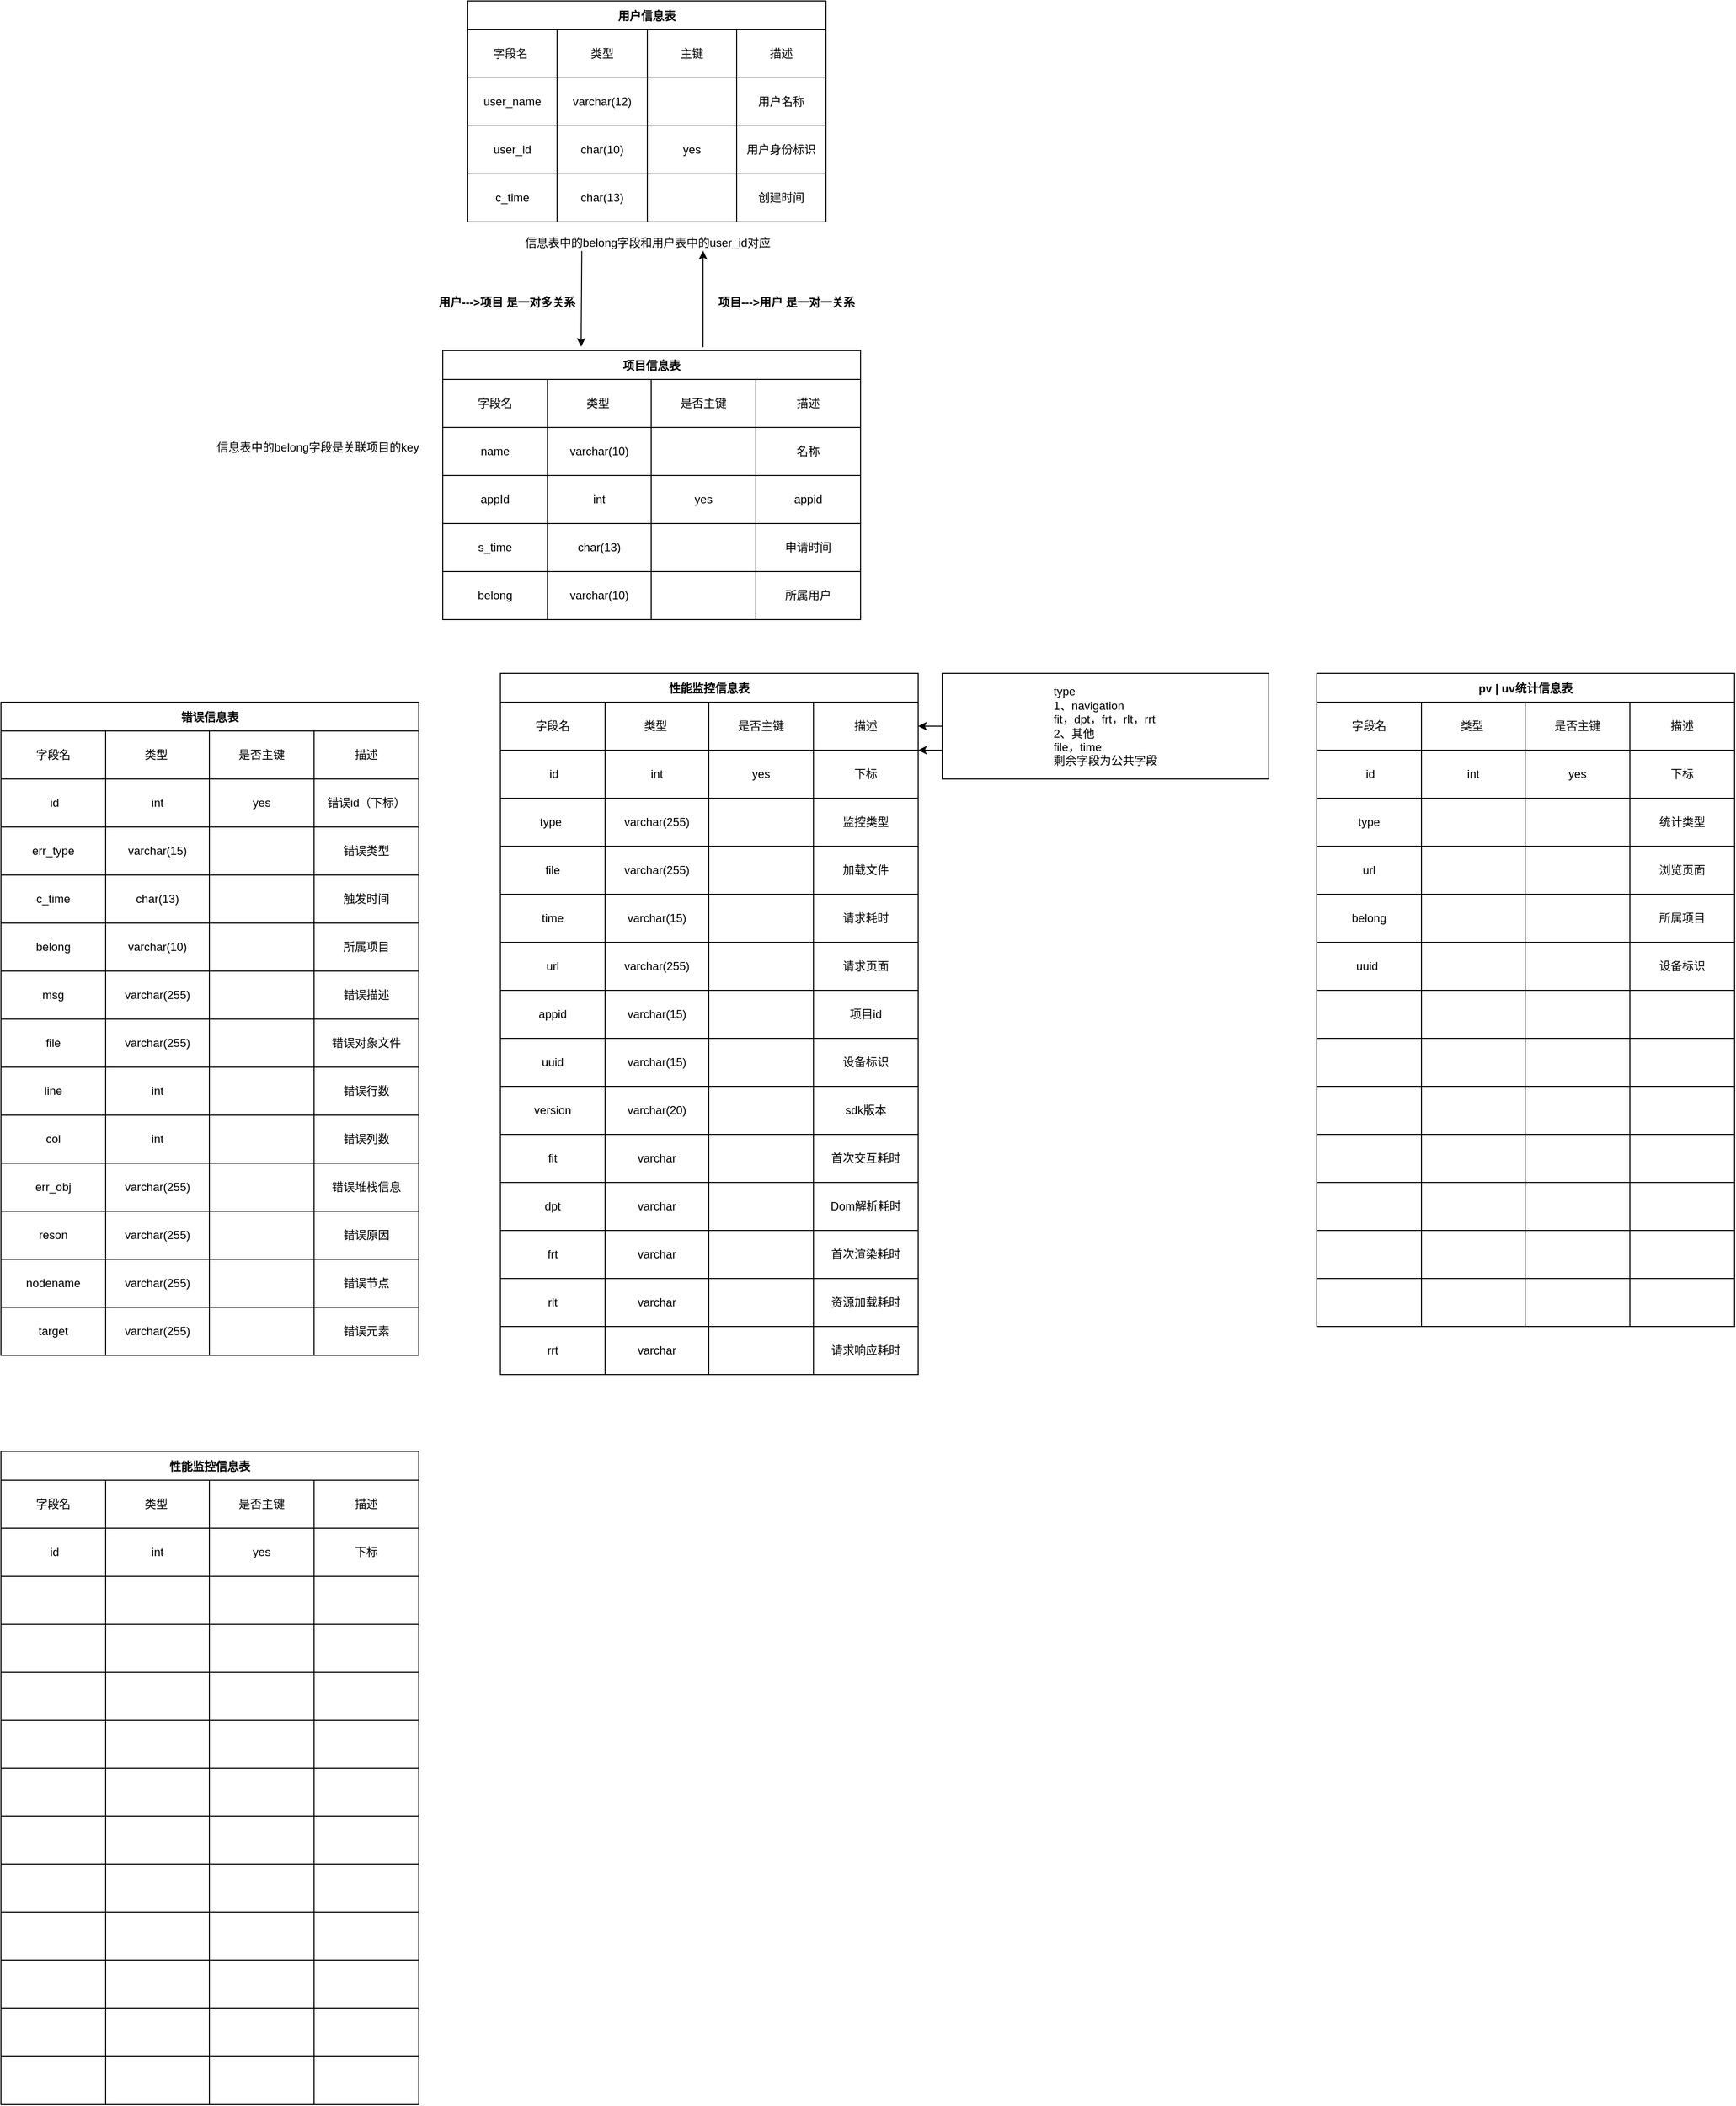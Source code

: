 <mxfile version="20.0.4" type="device"><diagram id="7USDsdrqPsZ-G95IPvTH" name="第 1 页"><mxGraphModel dx="1426" dy="782" grid="1" gridSize="10" guides="1" tooltips="1" connect="1" arrows="1" fold="1" page="1" pageScale="1" pageWidth="200000" pageHeight="200000" math="0" shadow="0"><root><mxCell id="0"/><mxCell id="1" parent="0"/><mxCell id="ZoWCqt_kakScK_-2WPd1-1" value="用户信息表" style="shape=table;startSize=30;container=1;collapsible=0;childLayout=tableLayout;fontStyle=1;align=center;" parent="1" vertex="1"><mxGeometry x="626" y="320" width="373" height="230" as="geometry"/></mxCell><mxCell id="ZoWCqt_kakScK_-2WPd1-2" value="" style="shape=tableRow;horizontal=0;startSize=0;swimlaneHead=0;swimlaneBody=0;top=0;left=0;bottom=0;right=0;collapsible=0;dropTarget=0;fillColor=none;points=[[0,0.5],[1,0.5]];portConstraint=eastwest;" parent="ZoWCqt_kakScK_-2WPd1-1" vertex="1"><mxGeometry y="30" width="373" height="50" as="geometry"/></mxCell><mxCell id="ZoWCqt_kakScK_-2WPd1-3" value="&amp;nbsp; 字段名&lt;span style=&quot;white-space: pre;&quot;&gt;&#9;&lt;/span&gt;" style="shape=partialRectangle;html=1;whiteSpace=wrap;connectable=0;fillColor=none;top=0;left=0;bottom=0;right=0;overflow=hidden;" parent="ZoWCqt_kakScK_-2WPd1-2" vertex="1"><mxGeometry width="93" height="50" as="geometry"><mxRectangle width="93" height="50" as="alternateBounds"/></mxGeometry></mxCell><mxCell id="ZoWCqt_kakScK_-2WPd1-4" value="类型" style="shape=partialRectangle;html=1;whiteSpace=wrap;connectable=0;fillColor=none;top=0;left=0;bottom=0;right=0;overflow=hidden;" parent="ZoWCqt_kakScK_-2WPd1-2" vertex="1"><mxGeometry x="93" width="94" height="50" as="geometry"><mxRectangle width="94" height="50" as="alternateBounds"/></mxGeometry></mxCell><mxCell id="ZoWCqt_kakScK_-2WPd1-5" value="主键" style="shape=partialRectangle;html=1;whiteSpace=wrap;connectable=0;fillColor=none;top=0;left=0;bottom=0;right=0;overflow=hidden;" parent="ZoWCqt_kakScK_-2WPd1-2" vertex="1"><mxGeometry x="187" width="93" height="50" as="geometry"><mxRectangle width="93" height="50" as="alternateBounds"/></mxGeometry></mxCell><mxCell id="ZoWCqt_kakScK_-2WPd1-80" value="描述" style="shape=partialRectangle;html=1;whiteSpace=wrap;connectable=0;fillColor=none;top=0;left=0;bottom=0;right=0;overflow=hidden;" parent="ZoWCqt_kakScK_-2WPd1-2" vertex="1"><mxGeometry x="280" width="93" height="50" as="geometry"><mxRectangle width="93" height="50" as="alternateBounds"/></mxGeometry></mxCell><mxCell id="ZoWCqt_kakScK_-2WPd1-6" value="" style="shape=tableRow;horizontal=0;startSize=0;swimlaneHead=0;swimlaneBody=0;top=0;left=0;bottom=0;right=0;collapsible=0;dropTarget=0;fillColor=none;points=[[0,0.5],[1,0.5]];portConstraint=eastwest;" parent="ZoWCqt_kakScK_-2WPd1-1" vertex="1"><mxGeometry y="80" width="373" height="50" as="geometry"/></mxCell><mxCell id="ZoWCqt_kakScK_-2WPd1-7" value="user_name" style="shape=partialRectangle;html=1;whiteSpace=wrap;connectable=0;fillColor=none;top=0;left=0;bottom=0;right=0;overflow=hidden;" parent="ZoWCqt_kakScK_-2WPd1-6" vertex="1"><mxGeometry width="93" height="50" as="geometry"><mxRectangle width="93" height="50" as="alternateBounds"/></mxGeometry></mxCell><mxCell id="ZoWCqt_kakScK_-2WPd1-8" value="varchar(12)" style="shape=partialRectangle;html=1;whiteSpace=wrap;connectable=0;fillColor=none;top=0;left=0;bottom=0;right=0;overflow=hidden;" parent="ZoWCqt_kakScK_-2WPd1-6" vertex="1"><mxGeometry x="93" width="94" height="50" as="geometry"><mxRectangle width="94" height="50" as="alternateBounds"/></mxGeometry></mxCell><mxCell id="ZoWCqt_kakScK_-2WPd1-9" value="" style="shape=partialRectangle;html=1;whiteSpace=wrap;connectable=0;fillColor=none;top=0;left=0;bottom=0;right=0;overflow=hidden;" parent="ZoWCqt_kakScK_-2WPd1-6" vertex="1"><mxGeometry x="187" width="93" height="50" as="geometry"><mxRectangle width="93" height="50" as="alternateBounds"/></mxGeometry></mxCell><mxCell id="ZoWCqt_kakScK_-2WPd1-81" value="用户名称" style="shape=partialRectangle;html=1;whiteSpace=wrap;connectable=0;fillColor=none;top=0;left=0;bottom=0;right=0;overflow=hidden;" parent="ZoWCqt_kakScK_-2WPd1-6" vertex="1"><mxGeometry x="280" width="93" height="50" as="geometry"><mxRectangle width="93" height="50" as="alternateBounds"/></mxGeometry></mxCell><mxCell id="ZoWCqt_kakScK_-2WPd1-10" value="" style="shape=tableRow;horizontal=0;startSize=0;swimlaneHead=0;swimlaneBody=0;top=0;left=0;bottom=0;right=0;collapsible=0;dropTarget=0;fillColor=none;points=[[0,0.5],[1,0.5]];portConstraint=eastwest;" parent="ZoWCqt_kakScK_-2WPd1-1" vertex="1"><mxGeometry y="130" width="373" height="50" as="geometry"/></mxCell><mxCell id="ZoWCqt_kakScK_-2WPd1-11" value="user_id" style="shape=partialRectangle;html=1;whiteSpace=wrap;connectable=0;fillColor=none;top=0;left=0;bottom=0;right=0;overflow=hidden;" parent="ZoWCqt_kakScK_-2WPd1-10" vertex="1"><mxGeometry width="93" height="50" as="geometry"><mxRectangle width="93" height="50" as="alternateBounds"/></mxGeometry></mxCell><mxCell id="ZoWCqt_kakScK_-2WPd1-12" value="char(10)" style="shape=partialRectangle;html=1;whiteSpace=wrap;connectable=0;fillColor=none;top=0;left=0;bottom=0;right=0;overflow=hidden;" parent="ZoWCqt_kakScK_-2WPd1-10" vertex="1"><mxGeometry x="93" width="94" height="50" as="geometry"><mxRectangle width="94" height="50" as="alternateBounds"/></mxGeometry></mxCell><mxCell id="ZoWCqt_kakScK_-2WPd1-13" value="yes" style="shape=partialRectangle;html=1;whiteSpace=wrap;connectable=0;fillColor=none;top=0;left=0;bottom=0;right=0;overflow=hidden;" parent="ZoWCqt_kakScK_-2WPd1-10" vertex="1"><mxGeometry x="187" width="93" height="50" as="geometry"><mxRectangle width="93" height="50" as="alternateBounds"/></mxGeometry></mxCell><mxCell id="ZoWCqt_kakScK_-2WPd1-82" value="用户身份标识" style="shape=partialRectangle;html=1;whiteSpace=wrap;connectable=0;fillColor=none;top=0;left=0;bottom=0;right=0;overflow=hidden;" parent="ZoWCqt_kakScK_-2WPd1-10" vertex="1"><mxGeometry x="280" width="93" height="50" as="geometry"><mxRectangle width="93" height="50" as="alternateBounds"/></mxGeometry></mxCell><mxCell id="ZoWCqt_kakScK_-2WPd1-85" style="shape=tableRow;horizontal=0;startSize=0;swimlaneHead=0;swimlaneBody=0;top=0;left=0;bottom=0;right=0;collapsible=0;dropTarget=0;fillColor=none;points=[[0,0.5],[1,0.5]];portConstraint=eastwest;" parent="ZoWCqt_kakScK_-2WPd1-1" vertex="1"><mxGeometry y="180" width="373" height="50" as="geometry"/></mxCell><mxCell id="ZoWCqt_kakScK_-2WPd1-86" value="c_time" style="shape=partialRectangle;html=1;whiteSpace=wrap;connectable=0;fillColor=none;top=0;left=0;bottom=0;right=0;overflow=hidden;" parent="ZoWCqt_kakScK_-2WPd1-85" vertex="1"><mxGeometry width="93" height="50" as="geometry"><mxRectangle width="93" height="50" as="alternateBounds"/></mxGeometry></mxCell><mxCell id="ZoWCqt_kakScK_-2WPd1-87" value="char(13)" style="shape=partialRectangle;html=1;whiteSpace=wrap;connectable=0;fillColor=none;top=0;left=0;bottom=0;right=0;overflow=hidden;" parent="ZoWCqt_kakScK_-2WPd1-85" vertex="1"><mxGeometry x="93" width="94" height="50" as="geometry"><mxRectangle width="94" height="50" as="alternateBounds"/></mxGeometry></mxCell><mxCell id="ZoWCqt_kakScK_-2WPd1-88" style="shape=partialRectangle;html=1;whiteSpace=wrap;connectable=0;fillColor=none;top=0;left=0;bottom=0;right=0;overflow=hidden;" parent="ZoWCqt_kakScK_-2WPd1-85" vertex="1"><mxGeometry x="187" width="93" height="50" as="geometry"><mxRectangle width="93" height="50" as="alternateBounds"/></mxGeometry></mxCell><mxCell id="ZoWCqt_kakScK_-2WPd1-89" value="创建时间" style="shape=partialRectangle;html=1;whiteSpace=wrap;connectable=0;fillColor=none;top=0;left=0;bottom=0;right=0;overflow=hidden;" parent="ZoWCqt_kakScK_-2WPd1-85" vertex="1"><mxGeometry x="280" width="93" height="50" as="geometry"><mxRectangle width="93" height="50" as="alternateBounds"/></mxGeometry></mxCell><mxCell id="ZoWCqt_kakScK_-2WPd1-14" value="项目信息表" style="shape=table;startSize=30;container=1;collapsible=0;childLayout=tableLayout;fontStyle=1;align=center;" parent="1" vertex="1"><mxGeometry x="600" y="684" width="435" height="280" as="geometry"/></mxCell><mxCell id="ZoWCqt_kakScK_-2WPd1-15" value="" style="shape=tableRow;horizontal=0;startSize=0;swimlaneHead=0;swimlaneBody=0;top=0;left=0;bottom=0;right=0;collapsible=0;dropTarget=0;fillColor=none;points=[[0,0.5],[1,0.5]];portConstraint=eastwest;" parent="ZoWCqt_kakScK_-2WPd1-14" vertex="1"><mxGeometry y="30" width="435" height="50" as="geometry"/></mxCell><mxCell id="ZoWCqt_kakScK_-2WPd1-16" value="字段名" style="shape=partialRectangle;html=1;whiteSpace=wrap;connectable=0;fillColor=none;top=0;left=0;bottom=0;right=0;overflow=hidden;" parent="ZoWCqt_kakScK_-2WPd1-15" vertex="1"><mxGeometry width="109" height="50" as="geometry"><mxRectangle width="109" height="50" as="alternateBounds"/></mxGeometry></mxCell><mxCell id="ZoWCqt_kakScK_-2WPd1-17" value="类型&lt;span style=&quot;white-space: pre;&quot;&gt;&#9;&lt;/span&gt;" style="shape=partialRectangle;html=1;whiteSpace=wrap;connectable=0;fillColor=none;top=0;left=0;bottom=0;right=0;overflow=hidden;" parent="ZoWCqt_kakScK_-2WPd1-15" vertex="1"><mxGeometry x="109" width="108" height="50" as="geometry"><mxRectangle width="108" height="50" as="alternateBounds"/></mxGeometry></mxCell><mxCell id="ZoWCqt_kakScK_-2WPd1-18" value="是否主键" style="shape=partialRectangle;html=1;whiteSpace=wrap;connectable=0;fillColor=none;top=0;left=0;bottom=0;right=0;overflow=hidden;" parent="ZoWCqt_kakScK_-2WPd1-15" vertex="1"><mxGeometry x="217" width="109" height="50" as="geometry"><mxRectangle width="109" height="50" as="alternateBounds"/></mxGeometry></mxCell><mxCell id="ZoWCqt_kakScK_-2WPd1-49" value="描述" style="shape=partialRectangle;html=1;whiteSpace=wrap;connectable=0;fillColor=none;top=0;left=0;bottom=0;right=0;overflow=hidden;" parent="ZoWCqt_kakScK_-2WPd1-15" vertex="1"><mxGeometry x="326" width="109" height="50" as="geometry"><mxRectangle width="109" height="50" as="alternateBounds"/></mxGeometry></mxCell><mxCell id="ZoWCqt_kakScK_-2WPd1-19" value="" style="shape=tableRow;horizontal=0;startSize=0;swimlaneHead=0;swimlaneBody=0;top=0;left=0;bottom=0;right=0;collapsible=0;dropTarget=0;fillColor=none;points=[[0,0.5],[1,0.5]];portConstraint=eastwest;" parent="ZoWCqt_kakScK_-2WPd1-14" vertex="1"><mxGeometry y="80" width="435" height="50" as="geometry"/></mxCell><mxCell id="ZoWCqt_kakScK_-2WPd1-20" value="name" style="shape=partialRectangle;html=1;whiteSpace=wrap;connectable=0;fillColor=none;top=0;left=0;bottom=0;right=0;overflow=hidden;" parent="ZoWCqt_kakScK_-2WPd1-19" vertex="1"><mxGeometry width="109" height="50" as="geometry"><mxRectangle width="109" height="50" as="alternateBounds"/></mxGeometry></mxCell><mxCell id="ZoWCqt_kakScK_-2WPd1-21" value="varchar(10)" style="shape=partialRectangle;html=1;whiteSpace=wrap;connectable=0;fillColor=none;top=0;left=0;bottom=0;right=0;overflow=hidden;" parent="ZoWCqt_kakScK_-2WPd1-19" vertex="1"><mxGeometry x="109" width="108" height="50" as="geometry"><mxRectangle width="108" height="50" as="alternateBounds"/></mxGeometry></mxCell><mxCell id="ZoWCqt_kakScK_-2WPd1-22" value="" style="shape=partialRectangle;html=1;whiteSpace=wrap;connectable=0;fillColor=none;top=0;left=0;bottom=0;right=0;overflow=hidden;" parent="ZoWCqt_kakScK_-2WPd1-19" vertex="1"><mxGeometry x="217" width="109" height="50" as="geometry"><mxRectangle width="109" height="50" as="alternateBounds"/></mxGeometry></mxCell><mxCell id="ZoWCqt_kakScK_-2WPd1-50" value="名称" style="shape=partialRectangle;html=1;whiteSpace=wrap;connectable=0;fillColor=none;top=0;left=0;bottom=0;right=0;overflow=hidden;" parent="ZoWCqt_kakScK_-2WPd1-19" vertex="1"><mxGeometry x="326" width="109" height="50" as="geometry"><mxRectangle width="109" height="50" as="alternateBounds"/></mxGeometry></mxCell><mxCell id="ZoWCqt_kakScK_-2WPd1-23" value="" style="shape=tableRow;horizontal=0;startSize=0;swimlaneHead=0;swimlaneBody=0;top=0;left=0;bottom=0;right=0;collapsible=0;dropTarget=0;fillColor=none;points=[[0,0.5],[1,0.5]];portConstraint=eastwest;" parent="ZoWCqt_kakScK_-2WPd1-14" vertex="1"><mxGeometry y="130" width="435" height="50" as="geometry"/></mxCell><mxCell id="ZoWCqt_kakScK_-2WPd1-24" value="appId" style="shape=partialRectangle;html=1;whiteSpace=wrap;connectable=0;fillColor=none;top=0;left=0;bottom=0;right=0;overflow=hidden;" parent="ZoWCqt_kakScK_-2WPd1-23" vertex="1"><mxGeometry width="109" height="50" as="geometry"><mxRectangle width="109" height="50" as="alternateBounds"/></mxGeometry></mxCell><mxCell id="ZoWCqt_kakScK_-2WPd1-25" value="int" style="shape=partialRectangle;html=1;whiteSpace=wrap;connectable=0;fillColor=none;top=0;left=0;bottom=0;right=0;overflow=hidden;" parent="ZoWCqt_kakScK_-2WPd1-23" vertex="1"><mxGeometry x="109" width="108" height="50" as="geometry"><mxRectangle width="108" height="50" as="alternateBounds"/></mxGeometry></mxCell><mxCell id="ZoWCqt_kakScK_-2WPd1-26" value="yes" style="shape=partialRectangle;html=1;whiteSpace=wrap;connectable=0;fillColor=none;top=0;left=0;bottom=0;right=0;overflow=hidden;" parent="ZoWCqt_kakScK_-2WPd1-23" vertex="1"><mxGeometry x="217" width="109" height="50" as="geometry"><mxRectangle width="109" height="50" as="alternateBounds"/></mxGeometry></mxCell><mxCell id="ZoWCqt_kakScK_-2WPd1-51" value="appid&lt;br&gt;" style="shape=partialRectangle;html=1;whiteSpace=wrap;connectable=0;fillColor=none;top=0;left=0;bottom=0;right=0;overflow=hidden;" parent="ZoWCqt_kakScK_-2WPd1-23" vertex="1"><mxGeometry x="326" width="109" height="50" as="geometry"><mxRectangle width="109" height="50" as="alternateBounds"/></mxGeometry></mxCell><mxCell id="ZoWCqt_kakScK_-2WPd1-45" style="shape=tableRow;horizontal=0;startSize=0;swimlaneHead=0;swimlaneBody=0;top=0;left=0;bottom=0;right=0;collapsible=0;dropTarget=0;fillColor=none;points=[[0,0.5],[1,0.5]];portConstraint=eastwest;" parent="ZoWCqt_kakScK_-2WPd1-14" vertex="1"><mxGeometry y="180" width="435" height="50" as="geometry"/></mxCell><mxCell id="ZoWCqt_kakScK_-2WPd1-46" value="s_time" style="shape=partialRectangle;html=1;whiteSpace=wrap;connectable=0;fillColor=none;top=0;left=0;bottom=0;right=0;overflow=hidden;" parent="ZoWCqt_kakScK_-2WPd1-45" vertex="1"><mxGeometry width="109" height="50" as="geometry"><mxRectangle width="109" height="50" as="alternateBounds"/></mxGeometry></mxCell><mxCell id="ZoWCqt_kakScK_-2WPd1-47" value="char(13)" style="shape=partialRectangle;html=1;whiteSpace=wrap;connectable=0;fillColor=none;top=0;left=0;bottom=0;right=0;overflow=hidden;" parent="ZoWCqt_kakScK_-2WPd1-45" vertex="1"><mxGeometry x="109" width="108" height="50" as="geometry"><mxRectangle width="108" height="50" as="alternateBounds"/></mxGeometry></mxCell><mxCell id="ZoWCqt_kakScK_-2WPd1-48" style="shape=partialRectangle;html=1;whiteSpace=wrap;connectable=0;fillColor=none;top=0;left=0;bottom=0;right=0;overflow=hidden;" parent="ZoWCqt_kakScK_-2WPd1-45" vertex="1"><mxGeometry x="217" width="109" height="50" as="geometry"><mxRectangle width="109" height="50" as="alternateBounds"/></mxGeometry></mxCell><mxCell id="ZoWCqt_kakScK_-2WPd1-52" value="申请时间" style="shape=partialRectangle;html=1;whiteSpace=wrap;connectable=0;fillColor=none;top=0;left=0;bottom=0;right=0;overflow=hidden;" parent="ZoWCqt_kakScK_-2WPd1-45" vertex="1"><mxGeometry x="326" width="109" height="50" as="geometry"><mxRectangle width="109" height="50" as="alternateBounds"/></mxGeometry></mxCell><mxCell id="ZoWCqt_kakScK_-2WPd1-90" style="shape=tableRow;horizontal=0;startSize=0;swimlaneHead=0;swimlaneBody=0;top=0;left=0;bottom=0;right=0;collapsible=0;dropTarget=0;fillColor=none;points=[[0,0.5],[1,0.5]];portConstraint=eastwest;" parent="ZoWCqt_kakScK_-2WPd1-14" vertex="1"><mxGeometry y="230" width="435" height="50" as="geometry"/></mxCell><mxCell id="ZoWCqt_kakScK_-2WPd1-91" value="belong" style="shape=partialRectangle;html=1;whiteSpace=wrap;connectable=0;fillColor=none;top=0;left=0;bottom=0;right=0;overflow=hidden;" parent="ZoWCqt_kakScK_-2WPd1-90" vertex="1"><mxGeometry width="109" height="50" as="geometry"><mxRectangle width="109" height="50" as="alternateBounds"/></mxGeometry></mxCell><mxCell id="ZoWCqt_kakScK_-2WPd1-92" value="varchar(10)" style="shape=partialRectangle;html=1;whiteSpace=wrap;connectable=0;fillColor=none;top=0;left=0;bottom=0;right=0;overflow=hidden;" parent="ZoWCqt_kakScK_-2WPd1-90" vertex="1"><mxGeometry x="109" width="108" height="50" as="geometry"><mxRectangle width="108" height="50" as="alternateBounds"/></mxGeometry></mxCell><mxCell id="ZoWCqt_kakScK_-2WPd1-93" value="" style="shape=partialRectangle;html=1;whiteSpace=wrap;connectable=0;fillColor=none;top=0;left=0;bottom=0;right=0;overflow=hidden;" parent="ZoWCqt_kakScK_-2WPd1-90" vertex="1"><mxGeometry x="217" width="109" height="50" as="geometry"><mxRectangle width="109" height="50" as="alternateBounds"/></mxGeometry></mxCell><mxCell id="ZoWCqt_kakScK_-2WPd1-94" value="所属用户" style="shape=partialRectangle;html=1;whiteSpace=wrap;connectable=0;fillColor=none;top=0;left=0;bottom=0;right=0;overflow=hidden;" parent="ZoWCqt_kakScK_-2WPd1-90" vertex="1"><mxGeometry x="326" width="109" height="50" as="geometry"><mxRectangle width="109" height="50" as="alternateBounds"/></mxGeometry></mxCell><mxCell id="ZoWCqt_kakScK_-2WPd1-54" value="&lt;b&gt;用户---&amp;gt;项目 是一对多关系&lt;/b&gt;" style="text;html=1;strokeColor=none;fillColor=none;align=center;verticalAlign=middle;whiteSpace=wrap;rounded=0;" parent="1" vertex="1"><mxGeometry x="590" y="619" width="154" height="30" as="geometry"/></mxCell><mxCell id="ZoWCqt_kakScK_-2WPd1-55" value="&lt;b&gt;项目---&amp;gt;用户 是一对一关系&lt;/b&gt;" style="text;html=1;strokeColor=none;fillColor=none;align=center;verticalAlign=middle;whiteSpace=wrap;rounded=0;" parent="1" vertex="1"><mxGeometry x="881" y="596.5" width="154" height="75" as="geometry"/></mxCell><mxCell id="ZoWCqt_kakScK_-2WPd1-83" value="" style="endArrow=classic;html=1;rounded=0;entryX=0.343;entryY=-0.002;entryDx=0;entryDy=0;entryPerimeter=0;exitX=0.249;exitY=1.112;exitDx=0;exitDy=0;exitPerimeter=0;" parent="1" edge="1"><mxGeometry width="50" height="50" relative="1" as="geometry"><mxPoint x="744.73" y="580.24" as="sourcePoint"/><mxPoint x="744.005" y="680" as="targetPoint"/></mxGeometry></mxCell><mxCell id="ZoWCqt_kakScK_-2WPd1-84" value="" style="endArrow=classic;html=1;rounded=0;exitX=0.623;exitY=0.002;exitDx=0;exitDy=0;exitPerimeter=0;" parent="1" edge="1"><mxGeometry width="50" height="50" relative="1" as="geometry"><mxPoint x="871.005" y="680.46" as="sourcePoint"/><mxPoint x="871" y="580" as="targetPoint"/></mxGeometry></mxCell><mxCell id="ZoWCqt_kakScK_-2WPd1-95" value="信息表中的belong字段和用户表中的user_id对应" style="text;html=1;align=center;verticalAlign=middle;resizable=0;points=[];autosize=1;strokeColor=none;fillColor=none;" parent="1" vertex="1"><mxGeometry x="677.5" y="562" width="270" height="20" as="geometry"/></mxCell><mxCell id="ZoWCqt_kakScK_-2WPd1-135" value="错误信息表" style="shape=table;startSize=30;container=1;collapsible=0;childLayout=tableLayout;fontStyle=1;align=center;" parent="1" vertex="1"><mxGeometry x="140" y="1050" width="435" height="680" as="geometry"/></mxCell><mxCell id="ZoWCqt_kakScK_-2WPd1-136" value="" style="shape=tableRow;horizontal=0;startSize=0;swimlaneHead=0;swimlaneBody=0;top=0;left=0;bottom=0;right=0;collapsible=0;dropTarget=0;fillColor=none;points=[[0,0.5],[1,0.5]];portConstraint=eastwest;" parent="ZoWCqt_kakScK_-2WPd1-135" vertex="1"><mxGeometry y="30" width="435" height="50" as="geometry"/></mxCell><mxCell id="ZoWCqt_kakScK_-2WPd1-137" value="字段名" style="shape=partialRectangle;html=1;whiteSpace=wrap;connectable=0;fillColor=none;top=0;left=0;bottom=0;right=0;overflow=hidden;" parent="ZoWCqt_kakScK_-2WPd1-136" vertex="1"><mxGeometry width="109" height="50" as="geometry"><mxRectangle width="109" height="50" as="alternateBounds"/></mxGeometry></mxCell><mxCell id="ZoWCqt_kakScK_-2WPd1-138" value="类型&lt;span style=&quot;white-space: pre;&quot;&gt;&#9;&lt;/span&gt;" style="shape=partialRectangle;html=1;whiteSpace=wrap;connectable=0;fillColor=none;top=0;left=0;bottom=0;right=0;overflow=hidden;" parent="ZoWCqt_kakScK_-2WPd1-136" vertex="1"><mxGeometry x="109" width="108" height="50" as="geometry"><mxRectangle width="108" height="50" as="alternateBounds"/></mxGeometry></mxCell><mxCell id="ZoWCqt_kakScK_-2WPd1-139" value="是否主键" style="shape=partialRectangle;html=1;whiteSpace=wrap;connectable=0;fillColor=none;top=0;left=0;bottom=0;right=0;overflow=hidden;" parent="ZoWCqt_kakScK_-2WPd1-136" vertex="1"><mxGeometry x="217" width="109" height="50" as="geometry"><mxRectangle width="109" height="50" as="alternateBounds"/></mxGeometry></mxCell><mxCell id="ZoWCqt_kakScK_-2WPd1-140" value="描述" style="shape=partialRectangle;html=1;whiteSpace=wrap;connectable=0;fillColor=none;top=0;left=0;bottom=0;right=0;overflow=hidden;" parent="ZoWCqt_kakScK_-2WPd1-136" vertex="1"><mxGeometry x="326" width="109" height="50" as="geometry"><mxRectangle width="109" height="50" as="alternateBounds"/></mxGeometry></mxCell><mxCell id="ZoWCqt_kakScK_-2WPd1-141" value="" style="shape=tableRow;horizontal=0;startSize=0;swimlaneHead=0;swimlaneBody=0;top=0;left=0;bottom=0;right=0;collapsible=0;dropTarget=0;fillColor=none;points=[[0,0.5],[1,0.5]];portConstraint=eastwest;" parent="ZoWCqt_kakScK_-2WPd1-135" vertex="1"><mxGeometry y="80" width="435" height="50" as="geometry"/></mxCell><mxCell id="ZoWCqt_kakScK_-2WPd1-142" value="&amp;nbsp; &amp;nbsp;&lt;span style=&quot;white-space: pre;&quot;&gt;id&#9;&lt;/span&gt;" style="shape=partialRectangle;html=1;whiteSpace=wrap;connectable=0;fillColor=none;top=0;left=0;bottom=0;right=0;overflow=hidden;" parent="ZoWCqt_kakScK_-2WPd1-141" vertex="1"><mxGeometry width="109" height="50" as="geometry"><mxRectangle width="109" height="50" as="alternateBounds"/></mxGeometry></mxCell><mxCell id="ZoWCqt_kakScK_-2WPd1-143" value="int" style="shape=partialRectangle;html=1;whiteSpace=wrap;connectable=0;fillColor=none;top=0;left=0;bottom=0;right=0;overflow=hidden;" parent="ZoWCqt_kakScK_-2WPd1-141" vertex="1"><mxGeometry x="109" width="108" height="50" as="geometry"><mxRectangle width="108" height="50" as="alternateBounds"/></mxGeometry></mxCell><mxCell id="ZoWCqt_kakScK_-2WPd1-144" value="yes" style="shape=partialRectangle;html=1;whiteSpace=wrap;connectable=0;fillColor=none;top=0;left=0;bottom=0;right=0;overflow=hidden;" parent="ZoWCqt_kakScK_-2WPd1-141" vertex="1"><mxGeometry x="217" width="109" height="50" as="geometry"><mxRectangle width="109" height="50" as="alternateBounds"/></mxGeometry></mxCell><mxCell id="ZoWCqt_kakScK_-2WPd1-145" value="错误id（下标）" style="shape=partialRectangle;html=1;whiteSpace=wrap;connectable=0;fillColor=none;top=0;left=0;bottom=0;right=0;overflow=hidden;" parent="ZoWCqt_kakScK_-2WPd1-141" vertex="1"><mxGeometry x="326" width="109" height="50" as="geometry"><mxRectangle width="109" height="50" as="alternateBounds"/></mxGeometry></mxCell><mxCell id="ZoWCqt_kakScK_-2WPd1-146" value="" style="shape=tableRow;horizontal=0;startSize=0;swimlaneHead=0;swimlaneBody=0;top=0;left=0;bottom=0;right=0;collapsible=0;dropTarget=0;fillColor=none;points=[[0,0.5],[1,0.5]];portConstraint=eastwest;" parent="ZoWCqt_kakScK_-2WPd1-135" vertex="1"><mxGeometry y="130" width="435" height="50" as="geometry"/></mxCell><mxCell id="ZoWCqt_kakScK_-2WPd1-147" value="err_type" style="shape=partialRectangle;html=1;whiteSpace=wrap;connectable=0;fillColor=none;top=0;left=0;bottom=0;right=0;overflow=hidden;" parent="ZoWCqt_kakScK_-2WPd1-146" vertex="1"><mxGeometry width="109" height="50" as="geometry"><mxRectangle width="109" height="50" as="alternateBounds"/></mxGeometry></mxCell><mxCell id="ZoWCqt_kakScK_-2WPd1-148" value="varchar(15)" style="shape=partialRectangle;html=1;whiteSpace=wrap;connectable=0;fillColor=none;top=0;left=0;bottom=0;right=0;overflow=hidden;" parent="ZoWCqt_kakScK_-2WPd1-146" vertex="1"><mxGeometry x="109" width="108" height="50" as="geometry"><mxRectangle width="108" height="50" as="alternateBounds"/></mxGeometry></mxCell><mxCell id="ZoWCqt_kakScK_-2WPd1-149" value="" style="shape=partialRectangle;html=1;whiteSpace=wrap;connectable=0;fillColor=none;top=0;left=0;bottom=0;right=0;overflow=hidden;" parent="ZoWCqt_kakScK_-2WPd1-146" vertex="1"><mxGeometry x="217" width="109" height="50" as="geometry"><mxRectangle width="109" height="50" as="alternateBounds"/></mxGeometry></mxCell><mxCell id="ZoWCqt_kakScK_-2WPd1-150" value="错误类型" style="shape=partialRectangle;html=1;whiteSpace=wrap;connectable=0;fillColor=none;top=0;left=0;bottom=0;right=0;overflow=hidden;" parent="ZoWCqt_kakScK_-2WPd1-146" vertex="1"><mxGeometry x="326" width="109" height="50" as="geometry"><mxRectangle width="109" height="50" as="alternateBounds"/></mxGeometry></mxCell><mxCell id="ZoWCqt_kakScK_-2WPd1-151" style="shape=tableRow;horizontal=0;startSize=0;swimlaneHead=0;swimlaneBody=0;top=0;left=0;bottom=0;right=0;collapsible=0;dropTarget=0;fillColor=none;points=[[0,0.5],[1,0.5]];portConstraint=eastwest;" parent="ZoWCqt_kakScK_-2WPd1-135" vertex="1"><mxGeometry y="180" width="435" height="50" as="geometry"/></mxCell><mxCell id="ZoWCqt_kakScK_-2WPd1-152" value="c_time" style="shape=partialRectangle;html=1;whiteSpace=wrap;connectable=0;fillColor=none;top=0;left=0;bottom=0;right=0;overflow=hidden;" parent="ZoWCqt_kakScK_-2WPd1-151" vertex="1"><mxGeometry width="109" height="50" as="geometry"><mxRectangle width="109" height="50" as="alternateBounds"/></mxGeometry></mxCell><mxCell id="ZoWCqt_kakScK_-2WPd1-153" value="char(13)" style="shape=partialRectangle;html=1;whiteSpace=wrap;connectable=0;fillColor=none;top=0;left=0;bottom=0;right=0;overflow=hidden;" parent="ZoWCqt_kakScK_-2WPd1-151" vertex="1"><mxGeometry x="109" width="108" height="50" as="geometry"><mxRectangle width="108" height="50" as="alternateBounds"/></mxGeometry></mxCell><mxCell id="ZoWCqt_kakScK_-2WPd1-154" style="shape=partialRectangle;html=1;whiteSpace=wrap;connectable=0;fillColor=none;top=0;left=0;bottom=0;right=0;overflow=hidden;" parent="ZoWCqt_kakScK_-2WPd1-151" vertex="1"><mxGeometry x="217" width="109" height="50" as="geometry"><mxRectangle width="109" height="50" as="alternateBounds"/></mxGeometry></mxCell><mxCell id="ZoWCqt_kakScK_-2WPd1-155" value="触发时间" style="shape=partialRectangle;html=1;whiteSpace=wrap;connectable=0;fillColor=none;top=0;left=0;bottom=0;right=0;overflow=hidden;" parent="ZoWCqt_kakScK_-2WPd1-151" vertex="1"><mxGeometry x="326" width="109" height="50" as="geometry"><mxRectangle width="109" height="50" as="alternateBounds"/></mxGeometry></mxCell><mxCell id="ZoWCqt_kakScK_-2WPd1-156" style="shape=tableRow;horizontal=0;startSize=0;swimlaneHead=0;swimlaneBody=0;top=0;left=0;bottom=0;right=0;collapsible=0;dropTarget=0;fillColor=none;points=[[0,0.5],[1,0.5]];portConstraint=eastwest;" parent="ZoWCqt_kakScK_-2WPd1-135" vertex="1"><mxGeometry y="230" width="435" height="50" as="geometry"/></mxCell><mxCell id="ZoWCqt_kakScK_-2WPd1-157" value="belong" style="shape=partialRectangle;html=1;whiteSpace=wrap;connectable=0;fillColor=none;top=0;left=0;bottom=0;right=0;overflow=hidden;" parent="ZoWCqt_kakScK_-2WPd1-156" vertex="1"><mxGeometry width="109" height="50" as="geometry"><mxRectangle width="109" height="50" as="alternateBounds"/></mxGeometry></mxCell><mxCell id="ZoWCqt_kakScK_-2WPd1-158" value="varchar(10)" style="shape=partialRectangle;html=1;whiteSpace=wrap;connectable=0;fillColor=none;top=0;left=0;bottom=0;right=0;overflow=hidden;" parent="ZoWCqt_kakScK_-2WPd1-156" vertex="1"><mxGeometry x="109" width="108" height="50" as="geometry"><mxRectangle width="108" height="50" as="alternateBounds"/></mxGeometry></mxCell><mxCell id="ZoWCqt_kakScK_-2WPd1-159" value="" style="shape=partialRectangle;html=1;whiteSpace=wrap;connectable=0;fillColor=none;top=0;left=0;bottom=0;right=0;overflow=hidden;" parent="ZoWCqt_kakScK_-2WPd1-156" vertex="1"><mxGeometry x="217" width="109" height="50" as="geometry"><mxRectangle width="109" height="50" as="alternateBounds"/></mxGeometry></mxCell><mxCell id="ZoWCqt_kakScK_-2WPd1-160" value="所属项目" style="shape=partialRectangle;html=1;whiteSpace=wrap;connectable=0;fillColor=none;top=0;left=0;bottom=0;right=0;overflow=hidden;" parent="ZoWCqt_kakScK_-2WPd1-156" vertex="1"><mxGeometry x="326" width="109" height="50" as="geometry"><mxRectangle width="109" height="50" as="alternateBounds"/></mxGeometry></mxCell><mxCell id="ZoWCqt_kakScK_-2WPd1-162" style="shape=tableRow;horizontal=0;startSize=0;swimlaneHead=0;swimlaneBody=0;top=0;left=0;bottom=0;right=0;collapsible=0;dropTarget=0;fillColor=none;points=[[0,0.5],[1,0.5]];portConstraint=eastwest;" parent="ZoWCqt_kakScK_-2WPd1-135" vertex="1"><mxGeometry y="280" width="435" height="50" as="geometry"/></mxCell><mxCell id="ZoWCqt_kakScK_-2WPd1-163" value="msg" style="shape=partialRectangle;html=1;whiteSpace=wrap;connectable=0;fillColor=none;top=0;left=0;bottom=0;right=0;overflow=hidden;" parent="ZoWCqt_kakScK_-2WPd1-162" vertex="1"><mxGeometry width="109" height="50" as="geometry"><mxRectangle width="109" height="50" as="alternateBounds"/></mxGeometry></mxCell><mxCell id="ZoWCqt_kakScK_-2WPd1-164" value="varchar(255)" style="shape=partialRectangle;html=1;whiteSpace=wrap;connectable=0;fillColor=none;top=0;left=0;bottom=0;right=0;overflow=hidden;" parent="ZoWCqt_kakScK_-2WPd1-162" vertex="1"><mxGeometry x="109" width="108" height="50" as="geometry"><mxRectangle width="108" height="50" as="alternateBounds"/></mxGeometry></mxCell><mxCell id="ZoWCqt_kakScK_-2WPd1-165" style="shape=partialRectangle;html=1;whiteSpace=wrap;connectable=0;fillColor=none;top=0;left=0;bottom=0;right=0;overflow=hidden;" parent="ZoWCqt_kakScK_-2WPd1-162" vertex="1"><mxGeometry x="217" width="109" height="50" as="geometry"><mxRectangle width="109" height="50" as="alternateBounds"/></mxGeometry></mxCell><mxCell id="ZoWCqt_kakScK_-2WPd1-166" value="错误描述" style="shape=partialRectangle;html=1;whiteSpace=wrap;connectable=0;fillColor=none;top=0;left=0;bottom=0;right=0;overflow=hidden;" parent="ZoWCqt_kakScK_-2WPd1-162" vertex="1"><mxGeometry x="326" width="109" height="50" as="geometry"><mxRectangle width="109" height="50" as="alternateBounds"/></mxGeometry></mxCell><mxCell id="ZoWCqt_kakScK_-2WPd1-167" style="shape=tableRow;horizontal=0;startSize=0;swimlaneHead=0;swimlaneBody=0;top=0;left=0;bottom=0;right=0;collapsible=0;dropTarget=0;fillColor=none;points=[[0,0.5],[1,0.5]];portConstraint=eastwest;" parent="ZoWCqt_kakScK_-2WPd1-135" vertex="1"><mxGeometry y="330" width="435" height="50" as="geometry"/></mxCell><mxCell id="ZoWCqt_kakScK_-2WPd1-168" value="file" style="shape=partialRectangle;html=1;whiteSpace=wrap;connectable=0;fillColor=none;top=0;left=0;bottom=0;right=0;overflow=hidden;" parent="ZoWCqt_kakScK_-2WPd1-167" vertex="1"><mxGeometry width="109" height="50" as="geometry"><mxRectangle width="109" height="50" as="alternateBounds"/></mxGeometry></mxCell><mxCell id="ZoWCqt_kakScK_-2WPd1-169" value="varchar(255)" style="shape=partialRectangle;html=1;whiteSpace=wrap;connectable=0;fillColor=none;top=0;left=0;bottom=0;right=0;overflow=hidden;" parent="ZoWCqt_kakScK_-2WPd1-167" vertex="1"><mxGeometry x="109" width="108" height="50" as="geometry"><mxRectangle width="108" height="50" as="alternateBounds"/></mxGeometry></mxCell><mxCell id="ZoWCqt_kakScK_-2WPd1-170" style="shape=partialRectangle;html=1;whiteSpace=wrap;connectable=0;fillColor=none;top=0;left=0;bottom=0;right=0;overflow=hidden;" parent="ZoWCqt_kakScK_-2WPd1-167" vertex="1"><mxGeometry x="217" width="109" height="50" as="geometry"><mxRectangle width="109" height="50" as="alternateBounds"/></mxGeometry></mxCell><mxCell id="ZoWCqt_kakScK_-2WPd1-171" value="错误对象文件" style="shape=partialRectangle;html=1;whiteSpace=wrap;connectable=0;fillColor=none;top=0;left=0;bottom=0;right=0;overflow=hidden;" parent="ZoWCqt_kakScK_-2WPd1-167" vertex="1"><mxGeometry x="326" width="109" height="50" as="geometry"><mxRectangle width="109" height="50" as="alternateBounds"/></mxGeometry></mxCell><mxCell id="ZoWCqt_kakScK_-2WPd1-172" style="shape=tableRow;horizontal=0;startSize=0;swimlaneHead=0;swimlaneBody=0;top=0;left=0;bottom=0;right=0;collapsible=0;dropTarget=0;fillColor=none;points=[[0,0.5],[1,0.5]];portConstraint=eastwest;" parent="ZoWCqt_kakScK_-2WPd1-135" vertex="1"><mxGeometry y="380" width="435" height="50" as="geometry"/></mxCell><mxCell id="ZoWCqt_kakScK_-2WPd1-173" value="line" style="shape=partialRectangle;html=1;whiteSpace=wrap;connectable=0;fillColor=none;top=0;left=0;bottom=0;right=0;overflow=hidden;" parent="ZoWCqt_kakScK_-2WPd1-172" vertex="1"><mxGeometry width="109" height="50" as="geometry"><mxRectangle width="109" height="50" as="alternateBounds"/></mxGeometry></mxCell><mxCell id="ZoWCqt_kakScK_-2WPd1-174" value="int" style="shape=partialRectangle;html=1;whiteSpace=wrap;connectable=0;fillColor=none;top=0;left=0;bottom=0;right=0;overflow=hidden;" parent="ZoWCqt_kakScK_-2WPd1-172" vertex="1"><mxGeometry x="109" width="108" height="50" as="geometry"><mxRectangle width="108" height="50" as="alternateBounds"/></mxGeometry></mxCell><mxCell id="ZoWCqt_kakScK_-2WPd1-175" style="shape=partialRectangle;html=1;whiteSpace=wrap;connectable=0;fillColor=none;top=0;left=0;bottom=0;right=0;overflow=hidden;" parent="ZoWCqt_kakScK_-2WPd1-172" vertex="1"><mxGeometry x="217" width="109" height="50" as="geometry"><mxRectangle width="109" height="50" as="alternateBounds"/></mxGeometry></mxCell><mxCell id="ZoWCqt_kakScK_-2WPd1-176" value="错误行数" style="shape=partialRectangle;html=1;whiteSpace=wrap;connectable=0;fillColor=none;top=0;left=0;bottom=0;right=0;overflow=hidden;" parent="ZoWCqt_kakScK_-2WPd1-172" vertex="1"><mxGeometry x="326" width="109" height="50" as="geometry"><mxRectangle width="109" height="50" as="alternateBounds"/></mxGeometry></mxCell><mxCell id="ZoWCqt_kakScK_-2WPd1-177" style="shape=tableRow;horizontal=0;startSize=0;swimlaneHead=0;swimlaneBody=0;top=0;left=0;bottom=0;right=0;collapsible=0;dropTarget=0;fillColor=none;points=[[0,0.5],[1,0.5]];portConstraint=eastwest;" parent="ZoWCqt_kakScK_-2WPd1-135" vertex="1"><mxGeometry y="430" width="435" height="50" as="geometry"/></mxCell><mxCell id="ZoWCqt_kakScK_-2WPd1-178" value="col" style="shape=partialRectangle;html=1;whiteSpace=wrap;connectable=0;fillColor=none;top=0;left=0;bottom=0;right=0;overflow=hidden;" parent="ZoWCqt_kakScK_-2WPd1-177" vertex="1"><mxGeometry width="109" height="50" as="geometry"><mxRectangle width="109" height="50" as="alternateBounds"/></mxGeometry></mxCell><mxCell id="ZoWCqt_kakScK_-2WPd1-179" value="int" style="shape=partialRectangle;html=1;whiteSpace=wrap;connectable=0;fillColor=none;top=0;left=0;bottom=0;right=0;overflow=hidden;" parent="ZoWCqt_kakScK_-2WPd1-177" vertex="1"><mxGeometry x="109" width="108" height="50" as="geometry"><mxRectangle width="108" height="50" as="alternateBounds"/></mxGeometry></mxCell><mxCell id="ZoWCqt_kakScK_-2WPd1-180" style="shape=partialRectangle;html=1;whiteSpace=wrap;connectable=0;fillColor=none;top=0;left=0;bottom=0;right=0;overflow=hidden;" parent="ZoWCqt_kakScK_-2WPd1-177" vertex="1"><mxGeometry x="217" width="109" height="50" as="geometry"><mxRectangle width="109" height="50" as="alternateBounds"/></mxGeometry></mxCell><mxCell id="ZoWCqt_kakScK_-2WPd1-181" value="错误列数" style="shape=partialRectangle;html=1;whiteSpace=wrap;connectable=0;fillColor=none;top=0;left=0;bottom=0;right=0;overflow=hidden;" parent="ZoWCqt_kakScK_-2WPd1-177" vertex="1"><mxGeometry x="326" width="109" height="50" as="geometry"><mxRectangle width="109" height="50" as="alternateBounds"/></mxGeometry></mxCell><mxCell id="ZoWCqt_kakScK_-2WPd1-182" style="shape=tableRow;horizontal=0;startSize=0;swimlaneHead=0;swimlaneBody=0;top=0;left=0;bottom=0;right=0;collapsible=0;dropTarget=0;fillColor=none;points=[[0,0.5],[1,0.5]];portConstraint=eastwest;" parent="ZoWCqt_kakScK_-2WPd1-135" vertex="1"><mxGeometry y="480" width="435" height="50" as="geometry"/></mxCell><mxCell id="ZoWCqt_kakScK_-2WPd1-183" value="err_obj" style="shape=partialRectangle;html=1;whiteSpace=wrap;connectable=0;fillColor=none;top=0;left=0;bottom=0;right=0;overflow=hidden;" parent="ZoWCqt_kakScK_-2WPd1-182" vertex="1"><mxGeometry width="109" height="50" as="geometry"><mxRectangle width="109" height="50" as="alternateBounds"/></mxGeometry></mxCell><mxCell id="ZoWCqt_kakScK_-2WPd1-184" value="varchar(255)" style="shape=partialRectangle;html=1;whiteSpace=wrap;connectable=0;fillColor=none;top=0;left=0;bottom=0;right=0;overflow=hidden;" parent="ZoWCqt_kakScK_-2WPd1-182" vertex="1"><mxGeometry x="109" width="108" height="50" as="geometry"><mxRectangle width="108" height="50" as="alternateBounds"/></mxGeometry></mxCell><mxCell id="ZoWCqt_kakScK_-2WPd1-185" style="shape=partialRectangle;html=1;whiteSpace=wrap;connectable=0;fillColor=none;top=0;left=0;bottom=0;right=0;overflow=hidden;" parent="ZoWCqt_kakScK_-2WPd1-182" vertex="1"><mxGeometry x="217" width="109" height="50" as="geometry"><mxRectangle width="109" height="50" as="alternateBounds"/></mxGeometry></mxCell><mxCell id="ZoWCqt_kakScK_-2WPd1-186" value="错误堆栈信息" style="shape=partialRectangle;html=1;whiteSpace=wrap;connectable=0;fillColor=none;top=0;left=0;bottom=0;right=0;overflow=hidden;" parent="ZoWCqt_kakScK_-2WPd1-182" vertex="1"><mxGeometry x="326" width="109" height="50" as="geometry"><mxRectangle width="109" height="50" as="alternateBounds"/></mxGeometry></mxCell><mxCell id="ZoWCqt_kakScK_-2WPd1-187" style="shape=tableRow;horizontal=0;startSize=0;swimlaneHead=0;swimlaneBody=0;top=0;left=0;bottom=0;right=0;collapsible=0;dropTarget=0;fillColor=none;points=[[0,0.5],[1,0.5]];portConstraint=eastwest;" parent="ZoWCqt_kakScK_-2WPd1-135" vertex="1"><mxGeometry y="530" width="435" height="50" as="geometry"/></mxCell><mxCell id="ZoWCqt_kakScK_-2WPd1-188" value="reson" style="shape=partialRectangle;html=1;whiteSpace=wrap;connectable=0;fillColor=none;top=0;left=0;bottom=0;right=0;overflow=hidden;" parent="ZoWCqt_kakScK_-2WPd1-187" vertex="1"><mxGeometry width="109" height="50" as="geometry"><mxRectangle width="109" height="50" as="alternateBounds"/></mxGeometry></mxCell><mxCell id="ZoWCqt_kakScK_-2WPd1-189" value="varchar(255)" style="shape=partialRectangle;html=1;whiteSpace=wrap;connectable=0;fillColor=none;top=0;left=0;bottom=0;right=0;overflow=hidden;" parent="ZoWCqt_kakScK_-2WPd1-187" vertex="1"><mxGeometry x="109" width="108" height="50" as="geometry"><mxRectangle width="108" height="50" as="alternateBounds"/></mxGeometry></mxCell><mxCell id="ZoWCqt_kakScK_-2WPd1-190" style="shape=partialRectangle;html=1;whiteSpace=wrap;connectable=0;fillColor=none;top=0;left=0;bottom=0;right=0;overflow=hidden;" parent="ZoWCqt_kakScK_-2WPd1-187" vertex="1"><mxGeometry x="217" width="109" height="50" as="geometry"><mxRectangle width="109" height="50" as="alternateBounds"/></mxGeometry></mxCell><mxCell id="ZoWCqt_kakScK_-2WPd1-191" value="错误原因" style="shape=partialRectangle;html=1;whiteSpace=wrap;connectable=0;fillColor=none;top=0;left=0;bottom=0;right=0;overflow=hidden;" parent="ZoWCqt_kakScK_-2WPd1-187" vertex="1"><mxGeometry x="326" width="109" height="50" as="geometry"><mxRectangle width="109" height="50" as="alternateBounds"/></mxGeometry></mxCell><mxCell id="ZoWCqt_kakScK_-2WPd1-192" style="shape=tableRow;horizontal=0;startSize=0;swimlaneHead=0;swimlaneBody=0;top=0;left=0;bottom=0;right=0;collapsible=0;dropTarget=0;fillColor=none;points=[[0,0.5],[1,0.5]];portConstraint=eastwest;" parent="ZoWCqt_kakScK_-2WPd1-135" vertex="1"><mxGeometry y="580" width="435" height="50" as="geometry"/></mxCell><mxCell id="ZoWCqt_kakScK_-2WPd1-193" value="nodename" style="shape=partialRectangle;html=1;whiteSpace=wrap;connectable=0;fillColor=none;top=0;left=0;bottom=0;right=0;overflow=hidden;" parent="ZoWCqt_kakScK_-2WPd1-192" vertex="1"><mxGeometry width="109" height="50" as="geometry"><mxRectangle width="109" height="50" as="alternateBounds"/></mxGeometry></mxCell><mxCell id="ZoWCqt_kakScK_-2WPd1-194" value="varchar(255)" style="shape=partialRectangle;html=1;whiteSpace=wrap;connectable=0;fillColor=none;top=0;left=0;bottom=0;right=0;overflow=hidden;" parent="ZoWCqt_kakScK_-2WPd1-192" vertex="1"><mxGeometry x="109" width="108" height="50" as="geometry"><mxRectangle width="108" height="50" as="alternateBounds"/></mxGeometry></mxCell><mxCell id="ZoWCqt_kakScK_-2WPd1-195" style="shape=partialRectangle;html=1;whiteSpace=wrap;connectable=0;fillColor=none;top=0;left=0;bottom=0;right=0;overflow=hidden;" parent="ZoWCqt_kakScK_-2WPd1-192" vertex="1"><mxGeometry x="217" width="109" height="50" as="geometry"><mxRectangle width="109" height="50" as="alternateBounds"/></mxGeometry></mxCell><mxCell id="ZoWCqt_kakScK_-2WPd1-196" value="错误节点" style="shape=partialRectangle;html=1;whiteSpace=wrap;connectable=0;fillColor=none;top=0;left=0;bottom=0;right=0;overflow=hidden;" parent="ZoWCqt_kakScK_-2WPd1-192" vertex="1"><mxGeometry x="326" width="109" height="50" as="geometry"><mxRectangle width="109" height="50" as="alternateBounds"/></mxGeometry></mxCell><mxCell id="FRSLRP_lIkXJYOkL6u95-25" style="shape=tableRow;horizontal=0;startSize=0;swimlaneHead=0;swimlaneBody=0;top=0;left=0;bottom=0;right=0;collapsible=0;dropTarget=0;fillColor=none;points=[[0,0.5],[1,0.5]];portConstraint=eastwest;" vertex="1" parent="ZoWCqt_kakScK_-2WPd1-135"><mxGeometry y="630" width="435" height="50" as="geometry"/></mxCell><mxCell id="FRSLRP_lIkXJYOkL6u95-26" value="target" style="shape=partialRectangle;html=1;whiteSpace=wrap;connectable=0;fillColor=none;top=0;left=0;bottom=0;right=0;overflow=hidden;" vertex="1" parent="FRSLRP_lIkXJYOkL6u95-25"><mxGeometry width="109" height="50" as="geometry"><mxRectangle width="109" height="50" as="alternateBounds"/></mxGeometry></mxCell><mxCell id="FRSLRP_lIkXJYOkL6u95-27" value="varchar(255)" style="shape=partialRectangle;html=1;whiteSpace=wrap;connectable=0;fillColor=none;top=0;left=0;bottom=0;right=0;overflow=hidden;" vertex="1" parent="FRSLRP_lIkXJYOkL6u95-25"><mxGeometry x="109" width="108" height="50" as="geometry"><mxRectangle width="108" height="50" as="alternateBounds"/></mxGeometry></mxCell><mxCell id="FRSLRP_lIkXJYOkL6u95-28" style="shape=partialRectangle;html=1;whiteSpace=wrap;connectable=0;fillColor=none;top=0;left=0;bottom=0;right=0;overflow=hidden;" vertex="1" parent="FRSLRP_lIkXJYOkL6u95-25"><mxGeometry x="217" width="109" height="50" as="geometry"><mxRectangle width="109" height="50" as="alternateBounds"/></mxGeometry></mxCell><mxCell id="FRSLRP_lIkXJYOkL6u95-29" value="错误元素" style="shape=partialRectangle;html=1;whiteSpace=wrap;connectable=0;fillColor=none;top=0;left=0;bottom=0;right=0;overflow=hidden;" vertex="1" parent="FRSLRP_lIkXJYOkL6u95-25"><mxGeometry x="326" width="109" height="50" as="geometry"><mxRectangle width="109" height="50" as="alternateBounds"/></mxGeometry></mxCell><mxCell id="ZoWCqt_kakScK_-2WPd1-161" value="信息表中的belong字段是关联项目的key" style="text;html=1;strokeColor=none;fillColor=none;align=center;verticalAlign=middle;whiteSpace=wrap;rounded=0;" parent="1" vertex="1"><mxGeometry x="340" y="770" width="260" height="30" as="geometry"/></mxCell><mxCell id="FRSLRP_lIkXJYOkL6u95-30" value="性能监控信息表" style="shape=table;startSize=30;container=1;collapsible=0;childLayout=tableLayout;fontStyle=1;align=center;" vertex="1" parent="1"><mxGeometry x="660" y="1020" width="435" height="730" as="geometry"/></mxCell><mxCell id="FRSLRP_lIkXJYOkL6u95-31" value="" style="shape=tableRow;horizontal=0;startSize=0;swimlaneHead=0;swimlaneBody=0;top=0;left=0;bottom=0;right=0;collapsible=0;dropTarget=0;fillColor=none;points=[[0,0.5],[1,0.5]];portConstraint=eastwest;" vertex="1" parent="FRSLRP_lIkXJYOkL6u95-30"><mxGeometry y="30" width="435" height="50" as="geometry"/></mxCell><mxCell id="FRSLRP_lIkXJYOkL6u95-32" value="字段名" style="shape=partialRectangle;html=1;whiteSpace=wrap;connectable=0;fillColor=none;top=0;left=0;bottom=0;right=0;overflow=hidden;" vertex="1" parent="FRSLRP_lIkXJYOkL6u95-31"><mxGeometry width="109" height="50" as="geometry"><mxRectangle width="109" height="50" as="alternateBounds"/></mxGeometry></mxCell><mxCell id="FRSLRP_lIkXJYOkL6u95-33" value="类型&lt;span style=&quot;white-space: pre;&quot;&gt;&#9;&lt;/span&gt;" style="shape=partialRectangle;html=1;whiteSpace=wrap;connectable=0;fillColor=none;top=0;left=0;bottom=0;right=0;overflow=hidden;" vertex="1" parent="FRSLRP_lIkXJYOkL6u95-31"><mxGeometry x="109" width="108" height="50" as="geometry"><mxRectangle width="108" height="50" as="alternateBounds"/></mxGeometry></mxCell><mxCell id="FRSLRP_lIkXJYOkL6u95-34" value="是否主键" style="shape=partialRectangle;html=1;whiteSpace=wrap;connectable=0;fillColor=none;top=0;left=0;bottom=0;right=0;overflow=hidden;" vertex="1" parent="FRSLRP_lIkXJYOkL6u95-31"><mxGeometry x="217" width="109" height="50" as="geometry"><mxRectangle width="109" height="50" as="alternateBounds"/></mxGeometry></mxCell><mxCell id="FRSLRP_lIkXJYOkL6u95-35" value="描述" style="shape=partialRectangle;html=1;whiteSpace=wrap;connectable=0;fillColor=none;top=0;left=0;bottom=0;right=0;overflow=hidden;" vertex="1" parent="FRSLRP_lIkXJYOkL6u95-31"><mxGeometry x="326" width="109" height="50" as="geometry"><mxRectangle width="109" height="50" as="alternateBounds"/></mxGeometry></mxCell><mxCell id="FRSLRP_lIkXJYOkL6u95-36" value="" style="shape=tableRow;horizontal=0;startSize=0;swimlaneHead=0;swimlaneBody=0;top=0;left=0;bottom=0;right=0;collapsible=0;dropTarget=0;fillColor=none;points=[[0,0.5],[1,0.5]];portConstraint=eastwest;" vertex="1" parent="FRSLRP_lIkXJYOkL6u95-30"><mxGeometry y="80" width="435" height="50" as="geometry"/></mxCell><mxCell id="FRSLRP_lIkXJYOkL6u95-37" value="&amp;nbsp; &amp;nbsp;&lt;span style=&quot;white-space: pre;&quot;&gt;id&#9;&lt;/span&gt;" style="shape=partialRectangle;html=1;whiteSpace=wrap;connectable=0;fillColor=none;top=0;left=0;bottom=0;right=0;overflow=hidden;" vertex="1" parent="FRSLRP_lIkXJYOkL6u95-36"><mxGeometry width="109" height="50" as="geometry"><mxRectangle width="109" height="50" as="alternateBounds"/></mxGeometry></mxCell><mxCell id="FRSLRP_lIkXJYOkL6u95-38" value="int" style="shape=partialRectangle;html=1;whiteSpace=wrap;connectable=0;fillColor=none;top=0;left=0;bottom=0;right=0;overflow=hidden;" vertex="1" parent="FRSLRP_lIkXJYOkL6u95-36"><mxGeometry x="109" width="108" height="50" as="geometry"><mxRectangle width="108" height="50" as="alternateBounds"/></mxGeometry></mxCell><mxCell id="FRSLRP_lIkXJYOkL6u95-39" value="yes" style="shape=partialRectangle;html=1;whiteSpace=wrap;connectable=0;fillColor=none;top=0;left=0;bottom=0;right=0;overflow=hidden;" vertex="1" parent="FRSLRP_lIkXJYOkL6u95-36"><mxGeometry x="217" width="109" height="50" as="geometry"><mxRectangle width="109" height="50" as="alternateBounds"/></mxGeometry></mxCell><mxCell id="FRSLRP_lIkXJYOkL6u95-40" value="下标" style="shape=partialRectangle;html=1;whiteSpace=wrap;connectable=0;fillColor=none;top=0;left=0;bottom=0;right=0;overflow=hidden;" vertex="1" parent="FRSLRP_lIkXJYOkL6u95-36"><mxGeometry x="326" width="109" height="50" as="geometry"><mxRectangle width="109" height="50" as="alternateBounds"/></mxGeometry></mxCell><mxCell id="FRSLRP_lIkXJYOkL6u95-181" value="" style="shape=singleArrow;whiteSpace=wrap;html=1;arrowWidth=0.4;arrowSize=0.4;rounded=0;" vertex="1" parent="FRSLRP_lIkXJYOkL6u95-36"><mxGeometry x="435" width="NaN" height="50" as="geometry"><mxRectangle width="NaN" height="50" as="alternateBounds"/></mxGeometry></mxCell><mxCell id="FRSLRP_lIkXJYOkL6u95-41" value="" style="shape=tableRow;horizontal=0;startSize=0;swimlaneHead=0;swimlaneBody=0;top=0;left=0;bottom=0;right=0;collapsible=0;dropTarget=0;fillColor=none;points=[[0,0.5],[1,0.5]];portConstraint=eastwest;" vertex="1" parent="FRSLRP_lIkXJYOkL6u95-30"><mxGeometry y="130" width="435" height="50" as="geometry"/></mxCell><mxCell id="FRSLRP_lIkXJYOkL6u95-42" value="type&lt;span style=&quot;white-space: pre;&quot;&gt;&#9;&lt;/span&gt;" style="shape=partialRectangle;html=1;whiteSpace=wrap;connectable=0;fillColor=none;top=0;left=0;bottom=0;right=0;overflow=hidden;" vertex="1" parent="FRSLRP_lIkXJYOkL6u95-41"><mxGeometry width="109" height="50" as="geometry"><mxRectangle width="109" height="50" as="alternateBounds"/></mxGeometry></mxCell><mxCell id="FRSLRP_lIkXJYOkL6u95-43" value="varchar(255)" style="shape=partialRectangle;html=1;whiteSpace=wrap;connectable=0;fillColor=none;top=0;left=0;bottom=0;right=0;overflow=hidden;" vertex="1" parent="FRSLRP_lIkXJYOkL6u95-41"><mxGeometry x="109" width="108" height="50" as="geometry"><mxRectangle width="108" height="50" as="alternateBounds"/></mxGeometry></mxCell><mxCell id="FRSLRP_lIkXJYOkL6u95-44" value="" style="shape=partialRectangle;html=1;whiteSpace=wrap;connectable=0;fillColor=none;top=0;left=0;bottom=0;right=0;overflow=hidden;" vertex="1" parent="FRSLRP_lIkXJYOkL6u95-41"><mxGeometry x="217" width="109" height="50" as="geometry"><mxRectangle width="109" height="50" as="alternateBounds"/></mxGeometry></mxCell><mxCell id="FRSLRP_lIkXJYOkL6u95-45" value="监控类型" style="shape=partialRectangle;html=1;whiteSpace=wrap;connectable=0;fillColor=none;top=0;left=0;bottom=0;right=0;overflow=hidden;" vertex="1" parent="FRSLRP_lIkXJYOkL6u95-41"><mxGeometry x="326" width="109" height="50" as="geometry"><mxRectangle width="109" height="50" as="alternateBounds"/></mxGeometry></mxCell><mxCell id="FRSLRP_lIkXJYOkL6u95-46" style="shape=tableRow;horizontal=0;startSize=0;swimlaneHead=0;swimlaneBody=0;top=0;left=0;bottom=0;right=0;collapsible=0;dropTarget=0;fillColor=none;points=[[0,0.5],[1,0.5]];portConstraint=eastwest;" vertex="1" parent="FRSLRP_lIkXJYOkL6u95-30"><mxGeometry y="180" width="435" height="50" as="geometry"/></mxCell><mxCell id="FRSLRP_lIkXJYOkL6u95-47" value="file" style="shape=partialRectangle;html=1;whiteSpace=wrap;connectable=0;fillColor=none;top=0;left=0;bottom=0;right=0;overflow=hidden;" vertex="1" parent="FRSLRP_lIkXJYOkL6u95-46"><mxGeometry width="109" height="50" as="geometry"><mxRectangle width="109" height="50" as="alternateBounds"/></mxGeometry></mxCell><mxCell id="FRSLRP_lIkXJYOkL6u95-48" value="varchar(255)" style="shape=partialRectangle;html=1;whiteSpace=wrap;connectable=0;fillColor=none;top=0;left=0;bottom=0;right=0;overflow=hidden;" vertex="1" parent="FRSLRP_lIkXJYOkL6u95-46"><mxGeometry x="109" width="108" height="50" as="geometry"><mxRectangle width="108" height="50" as="alternateBounds"/></mxGeometry></mxCell><mxCell id="FRSLRP_lIkXJYOkL6u95-49" style="shape=partialRectangle;html=1;whiteSpace=wrap;connectable=0;fillColor=none;top=0;left=0;bottom=0;right=0;overflow=hidden;" vertex="1" parent="FRSLRP_lIkXJYOkL6u95-46"><mxGeometry x="217" width="109" height="50" as="geometry"><mxRectangle width="109" height="50" as="alternateBounds"/></mxGeometry></mxCell><mxCell id="FRSLRP_lIkXJYOkL6u95-50" value="加载文件" style="shape=partialRectangle;html=1;whiteSpace=wrap;connectable=0;fillColor=none;top=0;left=0;bottom=0;right=0;overflow=hidden;" vertex="1" parent="FRSLRP_lIkXJYOkL6u95-46"><mxGeometry x="326" width="109" height="50" as="geometry"><mxRectangle width="109" height="50" as="alternateBounds"/></mxGeometry></mxCell><mxCell id="FRSLRP_lIkXJYOkL6u95-51" style="shape=tableRow;horizontal=0;startSize=0;swimlaneHead=0;swimlaneBody=0;top=0;left=0;bottom=0;right=0;collapsible=0;dropTarget=0;fillColor=none;points=[[0,0.5],[1,0.5]];portConstraint=eastwest;" vertex="1" parent="FRSLRP_lIkXJYOkL6u95-30"><mxGeometry y="230" width="435" height="50" as="geometry"/></mxCell><mxCell id="FRSLRP_lIkXJYOkL6u95-52" value="time" style="shape=partialRectangle;html=1;whiteSpace=wrap;connectable=0;fillColor=none;top=0;left=0;bottom=0;right=0;overflow=hidden;" vertex="1" parent="FRSLRP_lIkXJYOkL6u95-51"><mxGeometry width="109" height="50" as="geometry"><mxRectangle width="109" height="50" as="alternateBounds"/></mxGeometry></mxCell><mxCell id="FRSLRP_lIkXJYOkL6u95-53" value="varchar(15)" style="shape=partialRectangle;html=1;whiteSpace=wrap;connectable=0;fillColor=none;top=0;left=0;bottom=0;right=0;overflow=hidden;" vertex="1" parent="FRSLRP_lIkXJYOkL6u95-51"><mxGeometry x="109" width="108" height="50" as="geometry"><mxRectangle width="108" height="50" as="alternateBounds"/></mxGeometry></mxCell><mxCell id="FRSLRP_lIkXJYOkL6u95-54" value="" style="shape=partialRectangle;html=1;whiteSpace=wrap;connectable=0;fillColor=none;top=0;left=0;bottom=0;right=0;overflow=hidden;" vertex="1" parent="FRSLRP_lIkXJYOkL6u95-51"><mxGeometry x="217" width="109" height="50" as="geometry"><mxRectangle width="109" height="50" as="alternateBounds"/></mxGeometry></mxCell><mxCell id="FRSLRP_lIkXJYOkL6u95-55" value="请求耗时" style="shape=partialRectangle;html=1;whiteSpace=wrap;connectable=0;fillColor=none;top=0;left=0;bottom=0;right=0;overflow=hidden;" vertex="1" parent="FRSLRP_lIkXJYOkL6u95-51"><mxGeometry x="326" width="109" height="50" as="geometry"><mxRectangle width="109" height="50" as="alternateBounds"/></mxGeometry></mxCell><mxCell id="FRSLRP_lIkXJYOkL6u95-56" style="shape=tableRow;horizontal=0;startSize=0;swimlaneHead=0;swimlaneBody=0;top=0;left=0;bottom=0;right=0;collapsible=0;dropTarget=0;fillColor=none;points=[[0,0.5],[1,0.5]];portConstraint=eastwest;" vertex="1" parent="FRSLRP_lIkXJYOkL6u95-30"><mxGeometry y="280" width="435" height="50" as="geometry"/></mxCell><mxCell id="FRSLRP_lIkXJYOkL6u95-57" value="url" style="shape=partialRectangle;html=1;whiteSpace=wrap;connectable=0;fillColor=none;top=0;left=0;bottom=0;right=0;overflow=hidden;" vertex="1" parent="FRSLRP_lIkXJYOkL6u95-56"><mxGeometry width="109" height="50" as="geometry"><mxRectangle width="109" height="50" as="alternateBounds"/></mxGeometry></mxCell><mxCell id="FRSLRP_lIkXJYOkL6u95-58" value="varchar(255)" style="shape=partialRectangle;html=1;whiteSpace=wrap;connectable=0;fillColor=none;top=0;left=0;bottom=0;right=0;overflow=hidden;" vertex="1" parent="FRSLRP_lIkXJYOkL6u95-56"><mxGeometry x="109" width="108" height="50" as="geometry"><mxRectangle width="108" height="50" as="alternateBounds"/></mxGeometry></mxCell><mxCell id="FRSLRP_lIkXJYOkL6u95-59" style="shape=partialRectangle;html=1;whiteSpace=wrap;connectable=0;fillColor=none;top=0;left=0;bottom=0;right=0;overflow=hidden;" vertex="1" parent="FRSLRP_lIkXJYOkL6u95-56"><mxGeometry x="217" width="109" height="50" as="geometry"><mxRectangle width="109" height="50" as="alternateBounds"/></mxGeometry></mxCell><mxCell id="FRSLRP_lIkXJYOkL6u95-60" value="请求页面" style="shape=partialRectangle;html=1;whiteSpace=wrap;connectable=0;fillColor=none;top=0;left=0;bottom=0;right=0;overflow=hidden;" vertex="1" parent="FRSLRP_lIkXJYOkL6u95-56"><mxGeometry x="326" width="109" height="50" as="geometry"><mxRectangle width="109" height="50" as="alternateBounds"/></mxGeometry></mxCell><mxCell id="FRSLRP_lIkXJYOkL6u95-61" style="shape=tableRow;horizontal=0;startSize=0;swimlaneHead=0;swimlaneBody=0;top=0;left=0;bottom=0;right=0;collapsible=0;dropTarget=0;fillColor=none;points=[[0,0.5],[1,0.5]];portConstraint=eastwest;" vertex="1" parent="FRSLRP_lIkXJYOkL6u95-30"><mxGeometry y="330" width="435" height="50" as="geometry"/></mxCell><mxCell id="FRSLRP_lIkXJYOkL6u95-62" value="appid" style="shape=partialRectangle;html=1;whiteSpace=wrap;connectable=0;fillColor=none;top=0;left=0;bottom=0;right=0;overflow=hidden;" vertex="1" parent="FRSLRP_lIkXJYOkL6u95-61"><mxGeometry width="109" height="50" as="geometry"><mxRectangle width="109" height="50" as="alternateBounds"/></mxGeometry></mxCell><mxCell id="FRSLRP_lIkXJYOkL6u95-63" value="varchar(15)" style="shape=partialRectangle;html=1;whiteSpace=wrap;connectable=0;fillColor=none;top=0;left=0;bottom=0;right=0;overflow=hidden;" vertex="1" parent="FRSLRP_lIkXJYOkL6u95-61"><mxGeometry x="109" width="108" height="50" as="geometry"><mxRectangle width="108" height="50" as="alternateBounds"/></mxGeometry></mxCell><mxCell id="FRSLRP_lIkXJYOkL6u95-64" style="shape=partialRectangle;html=1;whiteSpace=wrap;connectable=0;fillColor=none;top=0;left=0;bottom=0;right=0;overflow=hidden;" vertex="1" parent="FRSLRP_lIkXJYOkL6u95-61"><mxGeometry x="217" width="109" height="50" as="geometry"><mxRectangle width="109" height="50" as="alternateBounds"/></mxGeometry></mxCell><mxCell id="FRSLRP_lIkXJYOkL6u95-65" value="项目id" style="shape=partialRectangle;html=1;whiteSpace=wrap;connectable=0;fillColor=none;top=0;left=0;bottom=0;right=0;overflow=hidden;" vertex="1" parent="FRSLRP_lIkXJYOkL6u95-61"><mxGeometry x="326" width="109" height="50" as="geometry"><mxRectangle width="109" height="50" as="alternateBounds"/></mxGeometry></mxCell><mxCell id="FRSLRP_lIkXJYOkL6u95-66" style="shape=tableRow;horizontal=0;startSize=0;swimlaneHead=0;swimlaneBody=0;top=0;left=0;bottom=0;right=0;collapsible=0;dropTarget=0;fillColor=none;points=[[0,0.5],[1,0.5]];portConstraint=eastwest;" vertex="1" parent="FRSLRP_lIkXJYOkL6u95-30"><mxGeometry y="380" width="435" height="50" as="geometry"/></mxCell><mxCell id="FRSLRP_lIkXJYOkL6u95-67" value="uuid" style="shape=partialRectangle;html=1;whiteSpace=wrap;connectable=0;fillColor=none;top=0;left=0;bottom=0;right=0;overflow=hidden;" vertex="1" parent="FRSLRP_lIkXJYOkL6u95-66"><mxGeometry width="109" height="50" as="geometry"><mxRectangle width="109" height="50" as="alternateBounds"/></mxGeometry></mxCell><mxCell id="FRSLRP_lIkXJYOkL6u95-68" value="varchar(15)" style="shape=partialRectangle;html=1;whiteSpace=wrap;connectable=0;fillColor=none;top=0;left=0;bottom=0;right=0;overflow=hidden;" vertex="1" parent="FRSLRP_lIkXJYOkL6u95-66"><mxGeometry x="109" width="108" height="50" as="geometry"><mxRectangle width="108" height="50" as="alternateBounds"/></mxGeometry></mxCell><mxCell id="FRSLRP_lIkXJYOkL6u95-69" style="shape=partialRectangle;html=1;whiteSpace=wrap;connectable=0;fillColor=none;top=0;left=0;bottom=0;right=0;overflow=hidden;" vertex="1" parent="FRSLRP_lIkXJYOkL6u95-66"><mxGeometry x="217" width="109" height="50" as="geometry"><mxRectangle width="109" height="50" as="alternateBounds"/></mxGeometry></mxCell><mxCell id="FRSLRP_lIkXJYOkL6u95-70" value="设备标识" style="shape=partialRectangle;html=1;whiteSpace=wrap;connectable=0;fillColor=none;top=0;left=0;bottom=0;right=0;overflow=hidden;" vertex="1" parent="FRSLRP_lIkXJYOkL6u95-66"><mxGeometry x="326" width="109" height="50" as="geometry"><mxRectangle width="109" height="50" as="alternateBounds"/></mxGeometry></mxCell><mxCell id="FRSLRP_lIkXJYOkL6u95-71" style="shape=tableRow;horizontal=0;startSize=0;swimlaneHead=0;swimlaneBody=0;top=0;left=0;bottom=0;right=0;collapsible=0;dropTarget=0;fillColor=none;points=[[0,0.5],[1,0.5]];portConstraint=eastwest;" vertex="1" parent="FRSLRP_lIkXJYOkL6u95-30"><mxGeometry y="430" width="435" height="50" as="geometry"/></mxCell><mxCell id="FRSLRP_lIkXJYOkL6u95-72" value="version" style="shape=partialRectangle;html=1;whiteSpace=wrap;connectable=0;fillColor=none;top=0;left=0;bottom=0;right=0;overflow=hidden;" vertex="1" parent="FRSLRP_lIkXJYOkL6u95-71"><mxGeometry width="109" height="50" as="geometry"><mxRectangle width="109" height="50" as="alternateBounds"/></mxGeometry></mxCell><mxCell id="FRSLRP_lIkXJYOkL6u95-73" value="varchar(20)" style="shape=partialRectangle;html=1;whiteSpace=wrap;connectable=0;fillColor=none;top=0;left=0;bottom=0;right=0;overflow=hidden;" vertex="1" parent="FRSLRP_lIkXJYOkL6u95-71"><mxGeometry x="109" width="108" height="50" as="geometry"><mxRectangle width="108" height="50" as="alternateBounds"/></mxGeometry></mxCell><mxCell id="FRSLRP_lIkXJYOkL6u95-74" style="shape=partialRectangle;html=1;whiteSpace=wrap;connectable=0;fillColor=none;top=0;left=0;bottom=0;right=0;overflow=hidden;" vertex="1" parent="FRSLRP_lIkXJYOkL6u95-71"><mxGeometry x="217" width="109" height="50" as="geometry"><mxRectangle width="109" height="50" as="alternateBounds"/></mxGeometry></mxCell><mxCell id="FRSLRP_lIkXJYOkL6u95-75" value="sdk版本" style="shape=partialRectangle;html=1;whiteSpace=wrap;connectable=0;fillColor=none;top=0;left=0;bottom=0;right=0;overflow=hidden;" vertex="1" parent="FRSLRP_lIkXJYOkL6u95-71"><mxGeometry x="326" width="109" height="50" as="geometry"><mxRectangle width="109" height="50" as="alternateBounds"/></mxGeometry></mxCell><mxCell id="FRSLRP_lIkXJYOkL6u95-81" style="shape=tableRow;horizontal=0;startSize=0;swimlaneHead=0;swimlaneBody=0;top=0;left=0;bottom=0;right=0;collapsible=0;dropTarget=0;fillColor=none;points=[[0,0.5],[1,0.5]];portConstraint=eastwest;" vertex="1" parent="FRSLRP_lIkXJYOkL6u95-30"><mxGeometry y="480" width="435" height="50" as="geometry"/></mxCell><mxCell id="FRSLRP_lIkXJYOkL6u95-82" value="fit" style="shape=partialRectangle;html=1;whiteSpace=wrap;connectable=0;fillColor=none;top=0;left=0;bottom=0;right=0;overflow=hidden;" vertex="1" parent="FRSLRP_lIkXJYOkL6u95-81"><mxGeometry width="109" height="50" as="geometry"><mxRectangle width="109" height="50" as="alternateBounds"/></mxGeometry></mxCell><mxCell id="FRSLRP_lIkXJYOkL6u95-83" value="varchar" style="shape=partialRectangle;html=1;whiteSpace=wrap;connectable=0;fillColor=none;top=0;left=0;bottom=0;right=0;overflow=hidden;" vertex="1" parent="FRSLRP_lIkXJYOkL6u95-81"><mxGeometry x="109" width="108" height="50" as="geometry"><mxRectangle width="108" height="50" as="alternateBounds"/></mxGeometry></mxCell><mxCell id="FRSLRP_lIkXJYOkL6u95-84" style="shape=partialRectangle;html=1;whiteSpace=wrap;connectable=0;fillColor=none;top=0;left=0;bottom=0;right=0;overflow=hidden;" vertex="1" parent="FRSLRP_lIkXJYOkL6u95-81"><mxGeometry x="217" width="109" height="50" as="geometry"><mxRectangle width="109" height="50" as="alternateBounds"/></mxGeometry></mxCell><mxCell id="FRSLRP_lIkXJYOkL6u95-85" value="首次交互耗时" style="shape=partialRectangle;html=1;whiteSpace=wrap;connectable=0;fillColor=none;top=0;left=0;bottom=0;right=0;overflow=hidden;" vertex="1" parent="FRSLRP_lIkXJYOkL6u95-81"><mxGeometry x="326" width="109" height="50" as="geometry"><mxRectangle width="109" height="50" as="alternateBounds"/></mxGeometry></mxCell><mxCell id="FRSLRP_lIkXJYOkL6u95-76" style="shape=tableRow;horizontal=0;startSize=0;swimlaneHead=0;swimlaneBody=0;top=0;left=0;bottom=0;right=0;collapsible=0;dropTarget=0;fillColor=none;points=[[0,0.5],[1,0.5]];portConstraint=eastwest;" vertex="1" parent="FRSLRP_lIkXJYOkL6u95-30"><mxGeometry y="530" width="435" height="50" as="geometry"/></mxCell><mxCell id="FRSLRP_lIkXJYOkL6u95-77" value="dpt" style="shape=partialRectangle;html=1;whiteSpace=wrap;connectable=0;fillColor=none;top=0;left=0;bottom=0;right=0;overflow=hidden;" vertex="1" parent="FRSLRP_lIkXJYOkL6u95-76"><mxGeometry width="109" height="50" as="geometry"><mxRectangle width="109" height="50" as="alternateBounds"/></mxGeometry></mxCell><mxCell id="FRSLRP_lIkXJYOkL6u95-78" value="varchar" style="shape=partialRectangle;html=1;whiteSpace=wrap;connectable=0;fillColor=none;top=0;left=0;bottom=0;right=0;overflow=hidden;" vertex="1" parent="FRSLRP_lIkXJYOkL6u95-76"><mxGeometry x="109" width="108" height="50" as="geometry"><mxRectangle width="108" height="50" as="alternateBounds"/></mxGeometry></mxCell><mxCell id="FRSLRP_lIkXJYOkL6u95-79" style="shape=partialRectangle;html=1;whiteSpace=wrap;connectable=0;fillColor=none;top=0;left=0;bottom=0;right=0;overflow=hidden;" vertex="1" parent="FRSLRP_lIkXJYOkL6u95-76"><mxGeometry x="217" width="109" height="50" as="geometry"><mxRectangle width="109" height="50" as="alternateBounds"/></mxGeometry></mxCell><mxCell id="FRSLRP_lIkXJYOkL6u95-80" value="Dom解析耗时" style="shape=partialRectangle;html=1;whiteSpace=wrap;connectable=0;fillColor=none;top=0;left=0;bottom=0;right=0;overflow=hidden;" vertex="1" parent="FRSLRP_lIkXJYOkL6u95-76"><mxGeometry x="326" width="109" height="50" as="geometry"><mxRectangle width="109" height="50" as="alternateBounds"/></mxGeometry></mxCell><mxCell id="FRSLRP_lIkXJYOkL6u95-86" style="shape=tableRow;horizontal=0;startSize=0;swimlaneHead=0;swimlaneBody=0;top=0;left=0;bottom=0;right=0;collapsible=0;dropTarget=0;fillColor=none;points=[[0,0.5],[1,0.5]];portConstraint=eastwest;" vertex="1" parent="FRSLRP_lIkXJYOkL6u95-30"><mxGeometry y="580" width="435" height="50" as="geometry"/></mxCell><mxCell id="FRSLRP_lIkXJYOkL6u95-87" value="frt" style="shape=partialRectangle;html=1;whiteSpace=wrap;connectable=0;fillColor=none;top=0;left=0;bottom=0;right=0;overflow=hidden;" vertex="1" parent="FRSLRP_lIkXJYOkL6u95-86"><mxGeometry width="109" height="50" as="geometry"><mxRectangle width="109" height="50" as="alternateBounds"/></mxGeometry></mxCell><mxCell id="FRSLRP_lIkXJYOkL6u95-88" value="varchar" style="shape=partialRectangle;html=1;whiteSpace=wrap;connectable=0;fillColor=none;top=0;left=0;bottom=0;right=0;overflow=hidden;" vertex="1" parent="FRSLRP_lIkXJYOkL6u95-86"><mxGeometry x="109" width="108" height="50" as="geometry"><mxRectangle width="108" height="50" as="alternateBounds"/></mxGeometry></mxCell><mxCell id="FRSLRP_lIkXJYOkL6u95-89" style="shape=partialRectangle;html=1;whiteSpace=wrap;connectable=0;fillColor=none;top=0;left=0;bottom=0;right=0;overflow=hidden;" vertex="1" parent="FRSLRP_lIkXJYOkL6u95-86"><mxGeometry x="217" width="109" height="50" as="geometry"><mxRectangle width="109" height="50" as="alternateBounds"/></mxGeometry></mxCell><mxCell id="FRSLRP_lIkXJYOkL6u95-90" value="首次渲染耗时" style="shape=partialRectangle;html=1;whiteSpace=wrap;connectable=0;fillColor=none;top=0;left=0;bottom=0;right=0;overflow=hidden;" vertex="1" parent="FRSLRP_lIkXJYOkL6u95-86"><mxGeometry x="326" width="109" height="50" as="geometry"><mxRectangle width="109" height="50" as="alternateBounds"/></mxGeometry></mxCell><mxCell id="FRSLRP_lIkXJYOkL6u95-91" style="shape=tableRow;horizontal=0;startSize=0;swimlaneHead=0;swimlaneBody=0;top=0;left=0;bottom=0;right=0;collapsible=0;dropTarget=0;fillColor=none;points=[[0,0.5],[1,0.5]];portConstraint=eastwest;" vertex="1" parent="FRSLRP_lIkXJYOkL6u95-30"><mxGeometry y="630" width="435" height="50" as="geometry"/></mxCell><mxCell id="FRSLRP_lIkXJYOkL6u95-92" value="rlt" style="shape=partialRectangle;html=1;whiteSpace=wrap;connectable=0;fillColor=none;top=0;left=0;bottom=0;right=0;overflow=hidden;" vertex="1" parent="FRSLRP_lIkXJYOkL6u95-91"><mxGeometry width="109" height="50" as="geometry"><mxRectangle width="109" height="50" as="alternateBounds"/></mxGeometry></mxCell><mxCell id="FRSLRP_lIkXJYOkL6u95-93" value="varchar" style="shape=partialRectangle;html=1;whiteSpace=wrap;connectable=0;fillColor=none;top=0;left=0;bottom=0;right=0;overflow=hidden;" vertex="1" parent="FRSLRP_lIkXJYOkL6u95-91"><mxGeometry x="109" width="108" height="50" as="geometry"><mxRectangle width="108" height="50" as="alternateBounds"/></mxGeometry></mxCell><mxCell id="FRSLRP_lIkXJYOkL6u95-94" style="shape=partialRectangle;html=1;whiteSpace=wrap;connectable=0;fillColor=none;top=0;left=0;bottom=0;right=0;overflow=hidden;" vertex="1" parent="FRSLRP_lIkXJYOkL6u95-91"><mxGeometry x="217" width="109" height="50" as="geometry"><mxRectangle width="109" height="50" as="alternateBounds"/></mxGeometry></mxCell><mxCell id="FRSLRP_lIkXJYOkL6u95-95" value="资源加载耗时" style="shape=partialRectangle;html=1;whiteSpace=wrap;connectable=0;fillColor=none;top=0;left=0;bottom=0;right=0;overflow=hidden;" vertex="1" parent="FRSLRP_lIkXJYOkL6u95-91"><mxGeometry x="326" width="109" height="50" as="geometry"><mxRectangle width="109" height="50" as="alternateBounds"/></mxGeometry></mxCell><mxCell id="FRSLRP_lIkXJYOkL6u95-162" style="shape=tableRow;horizontal=0;startSize=0;swimlaneHead=0;swimlaneBody=0;top=0;left=0;bottom=0;right=0;collapsible=0;dropTarget=0;fillColor=none;points=[[0,0.5],[1,0.5]];portConstraint=eastwest;" vertex="1" parent="FRSLRP_lIkXJYOkL6u95-30"><mxGeometry y="680" width="435" height="50" as="geometry"/></mxCell><mxCell id="FRSLRP_lIkXJYOkL6u95-163" value="rrt" style="shape=partialRectangle;html=1;whiteSpace=wrap;connectable=0;fillColor=none;top=0;left=0;bottom=0;right=0;overflow=hidden;" vertex="1" parent="FRSLRP_lIkXJYOkL6u95-162"><mxGeometry width="109" height="50" as="geometry"><mxRectangle width="109" height="50" as="alternateBounds"/></mxGeometry></mxCell><mxCell id="FRSLRP_lIkXJYOkL6u95-164" value="varchar" style="shape=partialRectangle;html=1;whiteSpace=wrap;connectable=0;fillColor=none;top=0;left=0;bottom=0;right=0;overflow=hidden;" vertex="1" parent="FRSLRP_lIkXJYOkL6u95-162"><mxGeometry x="109" width="108" height="50" as="geometry"><mxRectangle width="108" height="50" as="alternateBounds"/></mxGeometry></mxCell><mxCell id="FRSLRP_lIkXJYOkL6u95-165" style="shape=partialRectangle;html=1;whiteSpace=wrap;connectable=0;fillColor=none;top=0;left=0;bottom=0;right=0;overflow=hidden;" vertex="1" parent="FRSLRP_lIkXJYOkL6u95-162"><mxGeometry x="217" width="109" height="50" as="geometry"><mxRectangle width="109" height="50" as="alternateBounds"/></mxGeometry></mxCell><mxCell id="FRSLRP_lIkXJYOkL6u95-166" value="请求响应耗时" style="shape=partialRectangle;html=1;whiteSpace=wrap;connectable=0;fillColor=none;top=0;left=0;bottom=0;right=0;overflow=hidden;" vertex="1" parent="FRSLRP_lIkXJYOkL6u95-162"><mxGeometry x="326" width="109" height="50" as="geometry"><mxRectangle width="109" height="50" as="alternateBounds"/></mxGeometry></mxCell><mxCell id="FRSLRP_lIkXJYOkL6u95-96" value="性能监控信息表" style="shape=table;startSize=30;container=1;collapsible=0;childLayout=tableLayout;fontStyle=1;align=center;" vertex="1" parent="1"><mxGeometry x="140" y="1830" width="435" height="680" as="geometry"/></mxCell><mxCell id="FRSLRP_lIkXJYOkL6u95-97" value="" style="shape=tableRow;horizontal=0;startSize=0;swimlaneHead=0;swimlaneBody=0;top=0;left=0;bottom=0;right=0;collapsible=0;dropTarget=0;fillColor=none;points=[[0,0.5],[1,0.5]];portConstraint=eastwest;" vertex="1" parent="FRSLRP_lIkXJYOkL6u95-96"><mxGeometry y="30" width="435" height="50" as="geometry"/></mxCell><mxCell id="FRSLRP_lIkXJYOkL6u95-98" value="字段名" style="shape=partialRectangle;html=1;whiteSpace=wrap;connectable=0;fillColor=none;top=0;left=0;bottom=0;right=0;overflow=hidden;" vertex="1" parent="FRSLRP_lIkXJYOkL6u95-97"><mxGeometry width="109" height="50" as="geometry"><mxRectangle width="109" height="50" as="alternateBounds"/></mxGeometry></mxCell><mxCell id="FRSLRP_lIkXJYOkL6u95-99" value="类型&lt;span style=&quot;white-space: pre;&quot;&gt;&#9;&lt;/span&gt;" style="shape=partialRectangle;html=1;whiteSpace=wrap;connectable=0;fillColor=none;top=0;left=0;bottom=0;right=0;overflow=hidden;" vertex="1" parent="FRSLRP_lIkXJYOkL6u95-97"><mxGeometry x="109" width="108" height="50" as="geometry"><mxRectangle width="108" height="50" as="alternateBounds"/></mxGeometry></mxCell><mxCell id="FRSLRP_lIkXJYOkL6u95-100" value="是否主键" style="shape=partialRectangle;html=1;whiteSpace=wrap;connectable=0;fillColor=none;top=0;left=0;bottom=0;right=0;overflow=hidden;" vertex="1" parent="FRSLRP_lIkXJYOkL6u95-97"><mxGeometry x="217" width="109" height="50" as="geometry"><mxRectangle width="109" height="50" as="alternateBounds"/></mxGeometry></mxCell><mxCell id="FRSLRP_lIkXJYOkL6u95-101" value="描述" style="shape=partialRectangle;html=1;whiteSpace=wrap;connectable=0;fillColor=none;top=0;left=0;bottom=0;right=0;overflow=hidden;" vertex="1" parent="FRSLRP_lIkXJYOkL6u95-97"><mxGeometry x="326" width="109" height="50" as="geometry"><mxRectangle width="109" height="50" as="alternateBounds"/></mxGeometry></mxCell><mxCell id="FRSLRP_lIkXJYOkL6u95-102" value="" style="shape=tableRow;horizontal=0;startSize=0;swimlaneHead=0;swimlaneBody=0;top=0;left=0;bottom=0;right=0;collapsible=0;dropTarget=0;fillColor=none;points=[[0,0.5],[1,0.5]];portConstraint=eastwest;" vertex="1" parent="FRSLRP_lIkXJYOkL6u95-96"><mxGeometry y="80" width="435" height="50" as="geometry"/></mxCell><mxCell id="FRSLRP_lIkXJYOkL6u95-103" value="&amp;nbsp; &amp;nbsp;&lt;span style=&quot;white-space: pre;&quot;&gt;id&#9;&lt;/span&gt;" style="shape=partialRectangle;html=1;whiteSpace=wrap;connectable=0;fillColor=none;top=0;left=0;bottom=0;right=0;overflow=hidden;" vertex="1" parent="FRSLRP_lIkXJYOkL6u95-102"><mxGeometry width="109" height="50" as="geometry"><mxRectangle width="109" height="50" as="alternateBounds"/></mxGeometry></mxCell><mxCell id="FRSLRP_lIkXJYOkL6u95-104" value="int" style="shape=partialRectangle;html=1;whiteSpace=wrap;connectable=0;fillColor=none;top=0;left=0;bottom=0;right=0;overflow=hidden;" vertex="1" parent="FRSLRP_lIkXJYOkL6u95-102"><mxGeometry x="109" width="108" height="50" as="geometry"><mxRectangle width="108" height="50" as="alternateBounds"/></mxGeometry></mxCell><mxCell id="FRSLRP_lIkXJYOkL6u95-105" value="yes" style="shape=partialRectangle;html=1;whiteSpace=wrap;connectable=0;fillColor=none;top=0;left=0;bottom=0;right=0;overflow=hidden;" vertex="1" parent="FRSLRP_lIkXJYOkL6u95-102"><mxGeometry x="217" width="109" height="50" as="geometry"><mxRectangle width="109" height="50" as="alternateBounds"/></mxGeometry></mxCell><mxCell id="FRSLRP_lIkXJYOkL6u95-106" value="下标" style="shape=partialRectangle;html=1;whiteSpace=wrap;connectable=0;fillColor=none;top=0;left=0;bottom=0;right=0;overflow=hidden;" vertex="1" parent="FRSLRP_lIkXJYOkL6u95-102"><mxGeometry x="326" width="109" height="50" as="geometry"><mxRectangle width="109" height="50" as="alternateBounds"/></mxGeometry></mxCell><mxCell id="FRSLRP_lIkXJYOkL6u95-107" value="" style="shape=tableRow;horizontal=0;startSize=0;swimlaneHead=0;swimlaneBody=0;top=0;left=0;bottom=0;right=0;collapsible=0;dropTarget=0;fillColor=none;points=[[0,0.5],[1,0.5]];portConstraint=eastwest;" vertex="1" parent="FRSLRP_lIkXJYOkL6u95-96"><mxGeometry y="130" width="435" height="50" as="geometry"/></mxCell><mxCell id="FRSLRP_lIkXJYOkL6u95-108" value="" style="shape=partialRectangle;html=1;whiteSpace=wrap;connectable=0;fillColor=none;top=0;left=0;bottom=0;right=0;overflow=hidden;" vertex="1" parent="FRSLRP_lIkXJYOkL6u95-107"><mxGeometry width="109" height="50" as="geometry"><mxRectangle width="109" height="50" as="alternateBounds"/></mxGeometry></mxCell><mxCell id="FRSLRP_lIkXJYOkL6u95-109" value="" style="shape=partialRectangle;html=1;whiteSpace=wrap;connectable=0;fillColor=none;top=0;left=0;bottom=0;right=0;overflow=hidden;" vertex="1" parent="FRSLRP_lIkXJYOkL6u95-107"><mxGeometry x="109" width="108" height="50" as="geometry"><mxRectangle width="108" height="50" as="alternateBounds"/></mxGeometry></mxCell><mxCell id="FRSLRP_lIkXJYOkL6u95-110" value="" style="shape=partialRectangle;html=1;whiteSpace=wrap;connectable=0;fillColor=none;top=0;left=0;bottom=0;right=0;overflow=hidden;" vertex="1" parent="FRSLRP_lIkXJYOkL6u95-107"><mxGeometry x="217" width="109" height="50" as="geometry"><mxRectangle width="109" height="50" as="alternateBounds"/></mxGeometry></mxCell><mxCell id="FRSLRP_lIkXJYOkL6u95-111" value="" style="shape=partialRectangle;html=1;whiteSpace=wrap;connectable=0;fillColor=none;top=0;left=0;bottom=0;right=0;overflow=hidden;" vertex="1" parent="FRSLRP_lIkXJYOkL6u95-107"><mxGeometry x="326" width="109" height="50" as="geometry"><mxRectangle width="109" height="50" as="alternateBounds"/></mxGeometry></mxCell><mxCell id="FRSLRP_lIkXJYOkL6u95-112" style="shape=tableRow;horizontal=0;startSize=0;swimlaneHead=0;swimlaneBody=0;top=0;left=0;bottom=0;right=0;collapsible=0;dropTarget=0;fillColor=none;points=[[0,0.5],[1,0.5]];portConstraint=eastwest;" vertex="1" parent="FRSLRP_lIkXJYOkL6u95-96"><mxGeometry y="180" width="435" height="50" as="geometry"/></mxCell><mxCell id="FRSLRP_lIkXJYOkL6u95-113" value="" style="shape=partialRectangle;html=1;whiteSpace=wrap;connectable=0;fillColor=none;top=0;left=0;bottom=0;right=0;overflow=hidden;" vertex="1" parent="FRSLRP_lIkXJYOkL6u95-112"><mxGeometry width="109" height="50" as="geometry"><mxRectangle width="109" height="50" as="alternateBounds"/></mxGeometry></mxCell><mxCell id="FRSLRP_lIkXJYOkL6u95-114" value="" style="shape=partialRectangle;html=1;whiteSpace=wrap;connectable=0;fillColor=none;top=0;left=0;bottom=0;right=0;overflow=hidden;" vertex="1" parent="FRSLRP_lIkXJYOkL6u95-112"><mxGeometry x="109" width="108" height="50" as="geometry"><mxRectangle width="108" height="50" as="alternateBounds"/></mxGeometry></mxCell><mxCell id="FRSLRP_lIkXJYOkL6u95-115" style="shape=partialRectangle;html=1;whiteSpace=wrap;connectable=0;fillColor=none;top=0;left=0;bottom=0;right=0;overflow=hidden;" vertex="1" parent="FRSLRP_lIkXJYOkL6u95-112"><mxGeometry x="217" width="109" height="50" as="geometry"><mxRectangle width="109" height="50" as="alternateBounds"/></mxGeometry></mxCell><mxCell id="FRSLRP_lIkXJYOkL6u95-116" value="" style="shape=partialRectangle;html=1;whiteSpace=wrap;connectable=0;fillColor=none;top=0;left=0;bottom=0;right=0;overflow=hidden;" vertex="1" parent="FRSLRP_lIkXJYOkL6u95-112"><mxGeometry x="326" width="109" height="50" as="geometry"><mxRectangle width="109" height="50" as="alternateBounds"/></mxGeometry></mxCell><mxCell id="FRSLRP_lIkXJYOkL6u95-117" style="shape=tableRow;horizontal=0;startSize=0;swimlaneHead=0;swimlaneBody=0;top=0;left=0;bottom=0;right=0;collapsible=0;dropTarget=0;fillColor=none;points=[[0,0.5],[1,0.5]];portConstraint=eastwest;" vertex="1" parent="FRSLRP_lIkXJYOkL6u95-96"><mxGeometry y="230" width="435" height="50" as="geometry"/></mxCell><mxCell id="FRSLRP_lIkXJYOkL6u95-118" value="" style="shape=partialRectangle;html=1;whiteSpace=wrap;connectable=0;fillColor=none;top=0;left=0;bottom=0;right=0;overflow=hidden;" vertex="1" parent="FRSLRP_lIkXJYOkL6u95-117"><mxGeometry width="109" height="50" as="geometry"><mxRectangle width="109" height="50" as="alternateBounds"/></mxGeometry></mxCell><mxCell id="FRSLRP_lIkXJYOkL6u95-119" value="" style="shape=partialRectangle;html=1;whiteSpace=wrap;connectable=0;fillColor=none;top=0;left=0;bottom=0;right=0;overflow=hidden;" vertex="1" parent="FRSLRP_lIkXJYOkL6u95-117"><mxGeometry x="109" width="108" height="50" as="geometry"><mxRectangle width="108" height="50" as="alternateBounds"/></mxGeometry></mxCell><mxCell id="FRSLRP_lIkXJYOkL6u95-120" value="" style="shape=partialRectangle;html=1;whiteSpace=wrap;connectable=0;fillColor=none;top=0;left=0;bottom=0;right=0;overflow=hidden;" vertex="1" parent="FRSLRP_lIkXJYOkL6u95-117"><mxGeometry x="217" width="109" height="50" as="geometry"><mxRectangle width="109" height="50" as="alternateBounds"/></mxGeometry></mxCell><mxCell id="FRSLRP_lIkXJYOkL6u95-121" value="" style="shape=partialRectangle;html=1;whiteSpace=wrap;connectable=0;fillColor=none;top=0;left=0;bottom=0;right=0;overflow=hidden;" vertex="1" parent="FRSLRP_lIkXJYOkL6u95-117"><mxGeometry x="326" width="109" height="50" as="geometry"><mxRectangle width="109" height="50" as="alternateBounds"/></mxGeometry></mxCell><mxCell id="FRSLRP_lIkXJYOkL6u95-122" style="shape=tableRow;horizontal=0;startSize=0;swimlaneHead=0;swimlaneBody=0;top=0;left=0;bottom=0;right=0;collapsible=0;dropTarget=0;fillColor=none;points=[[0,0.5],[1,0.5]];portConstraint=eastwest;" vertex="1" parent="FRSLRP_lIkXJYOkL6u95-96"><mxGeometry y="280" width="435" height="50" as="geometry"/></mxCell><mxCell id="FRSLRP_lIkXJYOkL6u95-123" value="" style="shape=partialRectangle;html=1;whiteSpace=wrap;connectable=0;fillColor=none;top=0;left=0;bottom=0;right=0;overflow=hidden;" vertex="1" parent="FRSLRP_lIkXJYOkL6u95-122"><mxGeometry width="109" height="50" as="geometry"><mxRectangle width="109" height="50" as="alternateBounds"/></mxGeometry></mxCell><mxCell id="FRSLRP_lIkXJYOkL6u95-124" value="" style="shape=partialRectangle;html=1;whiteSpace=wrap;connectable=0;fillColor=none;top=0;left=0;bottom=0;right=0;overflow=hidden;" vertex="1" parent="FRSLRP_lIkXJYOkL6u95-122"><mxGeometry x="109" width="108" height="50" as="geometry"><mxRectangle width="108" height="50" as="alternateBounds"/></mxGeometry></mxCell><mxCell id="FRSLRP_lIkXJYOkL6u95-125" style="shape=partialRectangle;html=1;whiteSpace=wrap;connectable=0;fillColor=none;top=0;left=0;bottom=0;right=0;overflow=hidden;" vertex="1" parent="FRSLRP_lIkXJYOkL6u95-122"><mxGeometry x="217" width="109" height="50" as="geometry"><mxRectangle width="109" height="50" as="alternateBounds"/></mxGeometry></mxCell><mxCell id="FRSLRP_lIkXJYOkL6u95-126" value="" style="shape=partialRectangle;html=1;whiteSpace=wrap;connectable=0;fillColor=none;top=0;left=0;bottom=0;right=0;overflow=hidden;" vertex="1" parent="FRSLRP_lIkXJYOkL6u95-122"><mxGeometry x="326" width="109" height="50" as="geometry"><mxRectangle width="109" height="50" as="alternateBounds"/></mxGeometry></mxCell><mxCell id="FRSLRP_lIkXJYOkL6u95-127" style="shape=tableRow;horizontal=0;startSize=0;swimlaneHead=0;swimlaneBody=0;top=0;left=0;bottom=0;right=0;collapsible=0;dropTarget=0;fillColor=none;points=[[0,0.5],[1,0.5]];portConstraint=eastwest;" vertex="1" parent="FRSLRP_lIkXJYOkL6u95-96"><mxGeometry y="330" width="435" height="50" as="geometry"/></mxCell><mxCell id="FRSLRP_lIkXJYOkL6u95-128" value="" style="shape=partialRectangle;html=1;whiteSpace=wrap;connectable=0;fillColor=none;top=0;left=0;bottom=0;right=0;overflow=hidden;" vertex="1" parent="FRSLRP_lIkXJYOkL6u95-127"><mxGeometry width="109" height="50" as="geometry"><mxRectangle width="109" height="50" as="alternateBounds"/></mxGeometry></mxCell><mxCell id="FRSLRP_lIkXJYOkL6u95-129" value="" style="shape=partialRectangle;html=1;whiteSpace=wrap;connectable=0;fillColor=none;top=0;left=0;bottom=0;right=0;overflow=hidden;" vertex="1" parent="FRSLRP_lIkXJYOkL6u95-127"><mxGeometry x="109" width="108" height="50" as="geometry"><mxRectangle width="108" height="50" as="alternateBounds"/></mxGeometry></mxCell><mxCell id="FRSLRP_lIkXJYOkL6u95-130" style="shape=partialRectangle;html=1;whiteSpace=wrap;connectable=0;fillColor=none;top=0;left=0;bottom=0;right=0;overflow=hidden;" vertex="1" parent="FRSLRP_lIkXJYOkL6u95-127"><mxGeometry x="217" width="109" height="50" as="geometry"><mxRectangle width="109" height="50" as="alternateBounds"/></mxGeometry></mxCell><mxCell id="FRSLRP_lIkXJYOkL6u95-131" value="" style="shape=partialRectangle;html=1;whiteSpace=wrap;connectable=0;fillColor=none;top=0;left=0;bottom=0;right=0;overflow=hidden;" vertex="1" parent="FRSLRP_lIkXJYOkL6u95-127"><mxGeometry x="326" width="109" height="50" as="geometry"><mxRectangle width="109" height="50" as="alternateBounds"/></mxGeometry></mxCell><mxCell id="FRSLRP_lIkXJYOkL6u95-132" style="shape=tableRow;horizontal=0;startSize=0;swimlaneHead=0;swimlaneBody=0;top=0;left=0;bottom=0;right=0;collapsible=0;dropTarget=0;fillColor=none;points=[[0,0.5],[1,0.5]];portConstraint=eastwest;" vertex="1" parent="FRSLRP_lIkXJYOkL6u95-96"><mxGeometry y="380" width="435" height="50" as="geometry"/></mxCell><mxCell id="FRSLRP_lIkXJYOkL6u95-133" value="" style="shape=partialRectangle;html=1;whiteSpace=wrap;connectable=0;fillColor=none;top=0;left=0;bottom=0;right=0;overflow=hidden;" vertex="1" parent="FRSLRP_lIkXJYOkL6u95-132"><mxGeometry width="109" height="50" as="geometry"><mxRectangle width="109" height="50" as="alternateBounds"/></mxGeometry></mxCell><mxCell id="FRSLRP_lIkXJYOkL6u95-134" value="" style="shape=partialRectangle;html=1;whiteSpace=wrap;connectable=0;fillColor=none;top=0;left=0;bottom=0;right=0;overflow=hidden;" vertex="1" parent="FRSLRP_lIkXJYOkL6u95-132"><mxGeometry x="109" width="108" height="50" as="geometry"><mxRectangle width="108" height="50" as="alternateBounds"/></mxGeometry></mxCell><mxCell id="FRSLRP_lIkXJYOkL6u95-135" style="shape=partialRectangle;html=1;whiteSpace=wrap;connectable=0;fillColor=none;top=0;left=0;bottom=0;right=0;overflow=hidden;" vertex="1" parent="FRSLRP_lIkXJYOkL6u95-132"><mxGeometry x="217" width="109" height="50" as="geometry"><mxRectangle width="109" height="50" as="alternateBounds"/></mxGeometry></mxCell><mxCell id="FRSLRP_lIkXJYOkL6u95-136" value="" style="shape=partialRectangle;html=1;whiteSpace=wrap;connectable=0;fillColor=none;top=0;left=0;bottom=0;right=0;overflow=hidden;" vertex="1" parent="FRSLRP_lIkXJYOkL6u95-132"><mxGeometry x="326" width="109" height="50" as="geometry"><mxRectangle width="109" height="50" as="alternateBounds"/></mxGeometry></mxCell><mxCell id="FRSLRP_lIkXJYOkL6u95-137" style="shape=tableRow;horizontal=0;startSize=0;swimlaneHead=0;swimlaneBody=0;top=0;left=0;bottom=0;right=0;collapsible=0;dropTarget=0;fillColor=none;points=[[0,0.5],[1,0.5]];portConstraint=eastwest;" vertex="1" parent="FRSLRP_lIkXJYOkL6u95-96"><mxGeometry y="430" width="435" height="50" as="geometry"/></mxCell><mxCell id="FRSLRP_lIkXJYOkL6u95-138" value="" style="shape=partialRectangle;html=1;whiteSpace=wrap;connectable=0;fillColor=none;top=0;left=0;bottom=0;right=0;overflow=hidden;" vertex="1" parent="FRSLRP_lIkXJYOkL6u95-137"><mxGeometry width="109" height="50" as="geometry"><mxRectangle width="109" height="50" as="alternateBounds"/></mxGeometry></mxCell><mxCell id="FRSLRP_lIkXJYOkL6u95-139" value="" style="shape=partialRectangle;html=1;whiteSpace=wrap;connectable=0;fillColor=none;top=0;left=0;bottom=0;right=0;overflow=hidden;" vertex="1" parent="FRSLRP_lIkXJYOkL6u95-137"><mxGeometry x="109" width="108" height="50" as="geometry"><mxRectangle width="108" height="50" as="alternateBounds"/></mxGeometry></mxCell><mxCell id="FRSLRP_lIkXJYOkL6u95-140" style="shape=partialRectangle;html=1;whiteSpace=wrap;connectable=0;fillColor=none;top=0;left=0;bottom=0;right=0;overflow=hidden;" vertex="1" parent="FRSLRP_lIkXJYOkL6u95-137"><mxGeometry x="217" width="109" height="50" as="geometry"><mxRectangle width="109" height="50" as="alternateBounds"/></mxGeometry></mxCell><mxCell id="FRSLRP_lIkXJYOkL6u95-141" value="" style="shape=partialRectangle;html=1;whiteSpace=wrap;connectable=0;fillColor=none;top=0;left=0;bottom=0;right=0;overflow=hidden;" vertex="1" parent="FRSLRP_lIkXJYOkL6u95-137"><mxGeometry x="326" width="109" height="50" as="geometry"><mxRectangle width="109" height="50" as="alternateBounds"/></mxGeometry></mxCell><mxCell id="FRSLRP_lIkXJYOkL6u95-142" style="shape=tableRow;horizontal=0;startSize=0;swimlaneHead=0;swimlaneBody=0;top=0;left=0;bottom=0;right=0;collapsible=0;dropTarget=0;fillColor=none;points=[[0,0.5],[1,0.5]];portConstraint=eastwest;" vertex="1" parent="FRSLRP_lIkXJYOkL6u95-96"><mxGeometry y="480" width="435" height="50" as="geometry"/></mxCell><mxCell id="FRSLRP_lIkXJYOkL6u95-143" value="" style="shape=partialRectangle;html=1;whiteSpace=wrap;connectable=0;fillColor=none;top=0;left=0;bottom=0;right=0;overflow=hidden;" vertex="1" parent="FRSLRP_lIkXJYOkL6u95-142"><mxGeometry width="109" height="50" as="geometry"><mxRectangle width="109" height="50" as="alternateBounds"/></mxGeometry></mxCell><mxCell id="FRSLRP_lIkXJYOkL6u95-144" value="" style="shape=partialRectangle;html=1;whiteSpace=wrap;connectable=0;fillColor=none;top=0;left=0;bottom=0;right=0;overflow=hidden;" vertex="1" parent="FRSLRP_lIkXJYOkL6u95-142"><mxGeometry x="109" width="108" height="50" as="geometry"><mxRectangle width="108" height="50" as="alternateBounds"/></mxGeometry></mxCell><mxCell id="FRSLRP_lIkXJYOkL6u95-145" style="shape=partialRectangle;html=1;whiteSpace=wrap;connectable=0;fillColor=none;top=0;left=0;bottom=0;right=0;overflow=hidden;" vertex="1" parent="FRSLRP_lIkXJYOkL6u95-142"><mxGeometry x="217" width="109" height="50" as="geometry"><mxRectangle width="109" height="50" as="alternateBounds"/></mxGeometry></mxCell><mxCell id="FRSLRP_lIkXJYOkL6u95-146" value="" style="shape=partialRectangle;html=1;whiteSpace=wrap;connectable=0;fillColor=none;top=0;left=0;bottom=0;right=0;overflow=hidden;" vertex="1" parent="FRSLRP_lIkXJYOkL6u95-142"><mxGeometry x="326" width="109" height="50" as="geometry"><mxRectangle width="109" height="50" as="alternateBounds"/></mxGeometry></mxCell><mxCell id="FRSLRP_lIkXJYOkL6u95-147" style="shape=tableRow;horizontal=0;startSize=0;swimlaneHead=0;swimlaneBody=0;top=0;left=0;bottom=0;right=0;collapsible=0;dropTarget=0;fillColor=none;points=[[0,0.5],[1,0.5]];portConstraint=eastwest;" vertex="1" parent="FRSLRP_lIkXJYOkL6u95-96"><mxGeometry y="530" width="435" height="50" as="geometry"/></mxCell><mxCell id="FRSLRP_lIkXJYOkL6u95-148" value="" style="shape=partialRectangle;html=1;whiteSpace=wrap;connectable=0;fillColor=none;top=0;left=0;bottom=0;right=0;overflow=hidden;" vertex="1" parent="FRSLRP_lIkXJYOkL6u95-147"><mxGeometry width="109" height="50" as="geometry"><mxRectangle width="109" height="50" as="alternateBounds"/></mxGeometry></mxCell><mxCell id="FRSLRP_lIkXJYOkL6u95-149" value="" style="shape=partialRectangle;html=1;whiteSpace=wrap;connectable=0;fillColor=none;top=0;left=0;bottom=0;right=0;overflow=hidden;" vertex="1" parent="FRSLRP_lIkXJYOkL6u95-147"><mxGeometry x="109" width="108" height="50" as="geometry"><mxRectangle width="108" height="50" as="alternateBounds"/></mxGeometry></mxCell><mxCell id="FRSLRP_lIkXJYOkL6u95-150" style="shape=partialRectangle;html=1;whiteSpace=wrap;connectable=0;fillColor=none;top=0;left=0;bottom=0;right=0;overflow=hidden;" vertex="1" parent="FRSLRP_lIkXJYOkL6u95-147"><mxGeometry x="217" width="109" height="50" as="geometry"><mxRectangle width="109" height="50" as="alternateBounds"/></mxGeometry></mxCell><mxCell id="FRSLRP_lIkXJYOkL6u95-151" value="" style="shape=partialRectangle;html=1;whiteSpace=wrap;connectable=0;fillColor=none;top=0;left=0;bottom=0;right=0;overflow=hidden;" vertex="1" parent="FRSLRP_lIkXJYOkL6u95-147"><mxGeometry x="326" width="109" height="50" as="geometry"><mxRectangle width="109" height="50" as="alternateBounds"/></mxGeometry></mxCell><mxCell id="FRSLRP_lIkXJYOkL6u95-152" style="shape=tableRow;horizontal=0;startSize=0;swimlaneHead=0;swimlaneBody=0;top=0;left=0;bottom=0;right=0;collapsible=0;dropTarget=0;fillColor=none;points=[[0,0.5],[1,0.5]];portConstraint=eastwest;" vertex="1" parent="FRSLRP_lIkXJYOkL6u95-96"><mxGeometry y="580" width="435" height="50" as="geometry"/></mxCell><mxCell id="FRSLRP_lIkXJYOkL6u95-153" value="" style="shape=partialRectangle;html=1;whiteSpace=wrap;connectable=0;fillColor=none;top=0;left=0;bottom=0;right=0;overflow=hidden;" vertex="1" parent="FRSLRP_lIkXJYOkL6u95-152"><mxGeometry width="109" height="50" as="geometry"><mxRectangle width="109" height="50" as="alternateBounds"/></mxGeometry></mxCell><mxCell id="FRSLRP_lIkXJYOkL6u95-154" value="" style="shape=partialRectangle;html=1;whiteSpace=wrap;connectable=0;fillColor=none;top=0;left=0;bottom=0;right=0;overflow=hidden;" vertex="1" parent="FRSLRP_lIkXJYOkL6u95-152"><mxGeometry x="109" width="108" height="50" as="geometry"><mxRectangle width="108" height="50" as="alternateBounds"/></mxGeometry></mxCell><mxCell id="FRSLRP_lIkXJYOkL6u95-155" style="shape=partialRectangle;html=1;whiteSpace=wrap;connectable=0;fillColor=none;top=0;left=0;bottom=0;right=0;overflow=hidden;" vertex="1" parent="FRSLRP_lIkXJYOkL6u95-152"><mxGeometry x="217" width="109" height="50" as="geometry"><mxRectangle width="109" height="50" as="alternateBounds"/></mxGeometry></mxCell><mxCell id="FRSLRP_lIkXJYOkL6u95-156" value="" style="shape=partialRectangle;html=1;whiteSpace=wrap;connectable=0;fillColor=none;top=0;left=0;bottom=0;right=0;overflow=hidden;" vertex="1" parent="FRSLRP_lIkXJYOkL6u95-152"><mxGeometry x="326" width="109" height="50" as="geometry"><mxRectangle width="109" height="50" as="alternateBounds"/></mxGeometry></mxCell><mxCell id="FRSLRP_lIkXJYOkL6u95-157" style="shape=tableRow;horizontal=0;startSize=0;swimlaneHead=0;swimlaneBody=0;top=0;left=0;bottom=0;right=0;collapsible=0;dropTarget=0;fillColor=none;points=[[0,0.5],[1,0.5]];portConstraint=eastwest;" vertex="1" parent="FRSLRP_lIkXJYOkL6u95-96"><mxGeometry y="630" width="435" height="50" as="geometry"/></mxCell><mxCell id="FRSLRP_lIkXJYOkL6u95-158" value="" style="shape=partialRectangle;html=1;whiteSpace=wrap;connectable=0;fillColor=none;top=0;left=0;bottom=0;right=0;overflow=hidden;" vertex="1" parent="FRSLRP_lIkXJYOkL6u95-157"><mxGeometry width="109" height="50" as="geometry"><mxRectangle width="109" height="50" as="alternateBounds"/></mxGeometry></mxCell><mxCell id="FRSLRP_lIkXJYOkL6u95-159" value="" style="shape=partialRectangle;html=1;whiteSpace=wrap;connectable=0;fillColor=none;top=0;left=0;bottom=0;right=0;overflow=hidden;" vertex="1" parent="FRSLRP_lIkXJYOkL6u95-157"><mxGeometry x="109" width="108" height="50" as="geometry"><mxRectangle width="108" height="50" as="alternateBounds"/></mxGeometry></mxCell><mxCell id="FRSLRP_lIkXJYOkL6u95-160" style="shape=partialRectangle;html=1;whiteSpace=wrap;connectable=0;fillColor=none;top=0;left=0;bottom=0;right=0;overflow=hidden;" vertex="1" parent="FRSLRP_lIkXJYOkL6u95-157"><mxGeometry x="217" width="109" height="50" as="geometry"><mxRectangle width="109" height="50" as="alternateBounds"/></mxGeometry></mxCell><mxCell id="FRSLRP_lIkXJYOkL6u95-161" value="" style="shape=partialRectangle;html=1;whiteSpace=wrap;connectable=0;fillColor=none;top=0;left=0;bottom=0;right=0;overflow=hidden;" vertex="1" parent="FRSLRP_lIkXJYOkL6u95-157"><mxGeometry x="326" width="109" height="50" as="geometry"><mxRectangle width="109" height="50" as="alternateBounds"/></mxGeometry></mxCell><mxCell id="FRSLRP_lIkXJYOkL6u95-182" value="" style="edgeStyle=orthogonalEdgeStyle;rounded=0;orthogonalLoop=1;jettySize=auto;html=1;" edge="1" parent="1" source="FRSLRP_lIkXJYOkL6u95-180" target="FRSLRP_lIkXJYOkL6u95-181"><mxGeometry relative="1" as="geometry"/></mxCell><mxCell id="FRSLRP_lIkXJYOkL6u95-183" style="edgeStyle=orthogonalEdgeStyle;rounded=0;orthogonalLoop=1;jettySize=auto;html=1;entryX=1;entryY=0.5;entryDx=0;entryDy=0;" edge="1" parent="1" source="FRSLRP_lIkXJYOkL6u95-180" target="FRSLRP_lIkXJYOkL6u95-31"><mxGeometry relative="1" as="geometry"/></mxCell><mxCell id="FRSLRP_lIkXJYOkL6u95-180" value="&lt;div style=&quot;text-align: left;&quot;&gt;&lt;span style=&quot;background-color: initial;&quot;&gt;type&lt;/span&gt;&lt;/div&gt;&lt;div style=&quot;text-align: left;&quot;&gt;&lt;span style=&quot;background-color: initial;&quot;&gt;1、navigation&lt;br&gt;fit，dpt，frt，rlt，rrt&lt;/span&gt;&lt;/div&gt;&lt;div style=&quot;text-align: left;&quot;&gt;&lt;span style=&quot;background-color: initial;&quot;&gt;2、其他&lt;br&gt;file，time&lt;br&gt;剩余字段为公共字段&lt;/span&gt;&lt;/div&gt;" style="rounded=0;whiteSpace=wrap;html=1;" vertex="1" parent="1"><mxGeometry x="1120" y="1020" width="340" height="110" as="geometry"/></mxCell><mxCell id="FRSLRP_lIkXJYOkL6u95-184" value="pv | uv统计信息表" style="shape=table;startSize=30;container=1;collapsible=0;childLayout=tableLayout;fontStyle=1;align=center;" vertex="1" parent="1"><mxGeometry x="1510" y="1020" width="435" height="680" as="geometry"/></mxCell><mxCell id="FRSLRP_lIkXJYOkL6u95-185" value="" style="shape=tableRow;horizontal=0;startSize=0;swimlaneHead=0;swimlaneBody=0;top=0;left=0;bottom=0;right=0;collapsible=0;dropTarget=0;fillColor=none;points=[[0,0.5],[1,0.5]];portConstraint=eastwest;" vertex="1" parent="FRSLRP_lIkXJYOkL6u95-184"><mxGeometry y="30" width="435" height="50" as="geometry"/></mxCell><mxCell id="FRSLRP_lIkXJYOkL6u95-186" value="字段名" style="shape=partialRectangle;html=1;whiteSpace=wrap;connectable=0;fillColor=none;top=0;left=0;bottom=0;right=0;overflow=hidden;" vertex="1" parent="FRSLRP_lIkXJYOkL6u95-185"><mxGeometry width="109" height="50" as="geometry"><mxRectangle width="109" height="50" as="alternateBounds"/></mxGeometry></mxCell><mxCell id="FRSLRP_lIkXJYOkL6u95-187" value="类型&lt;span style=&quot;white-space: pre;&quot;&gt;&#9;&lt;/span&gt;" style="shape=partialRectangle;html=1;whiteSpace=wrap;connectable=0;fillColor=none;top=0;left=0;bottom=0;right=0;overflow=hidden;" vertex="1" parent="FRSLRP_lIkXJYOkL6u95-185"><mxGeometry x="109" width="108" height="50" as="geometry"><mxRectangle width="108" height="50" as="alternateBounds"/></mxGeometry></mxCell><mxCell id="FRSLRP_lIkXJYOkL6u95-188" value="是否主键" style="shape=partialRectangle;html=1;whiteSpace=wrap;connectable=0;fillColor=none;top=0;left=0;bottom=0;right=0;overflow=hidden;" vertex="1" parent="FRSLRP_lIkXJYOkL6u95-185"><mxGeometry x="217" width="109" height="50" as="geometry"><mxRectangle width="109" height="50" as="alternateBounds"/></mxGeometry></mxCell><mxCell id="FRSLRP_lIkXJYOkL6u95-189" value="描述" style="shape=partialRectangle;html=1;whiteSpace=wrap;connectable=0;fillColor=none;top=0;left=0;bottom=0;right=0;overflow=hidden;" vertex="1" parent="FRSLRP_lIkXJYOkL6u95-185"><mxGeometry x="326" width="109" height="50" as="geometry"><mxRectangle width="109" height="50" as="alternateBounds"/></mxGeometry></mxCell><mxCell id="FRSLRP_lIkXJYOkL6u95-190" value="" style="shape=tableRow;horizontal=0;startSize=0;swimlaneHead=0;swimlaneBody=0;top=0;left=0;bottom=0;right=0;collapsible=0;dropTarget=0;fillColor=none;points=[[0,0.5],[1,0.5]];portConstraint=eastwest;" vertex="1" parent="FRSLRP_lIkXJYOkL6u95-184"><mxGeometry y="80" width="435" height="50" as="geometry"/></mxCell><mxCell id="FRSLRP_lIkXJYOkL6u95-191" value="&amp;nbsp; &amp;nbsp;&lt;span style=&quot;white-space: pre;&quot;&gt;id&#9;&lt;/span&gt;" style="shape=partialRectangle;html=1;whiteSpace=wrap;connectable=0;fillColor=none;top=0;left=0;bottom=0;right=0;overflow=hidden;" vertex="1" parent="FRSLRP_lIkXJYOkL6u95-190"><mxGeometry width="109" height="50" as="geometry"><mxRectangle width="109" height="50" as="alternateBounds"/></mxGeometry></mxCell><mxCell id="FRSLRP_lIkXJYOkL6u95-192" value="int" style="shape=partialRectangle;html=1;whiteSpace=wrap;connectable=0;fillColor=none;top=0;left=0;bottom=0;right=0;overflow=hidden;" vertex="1" parent="FRSLRP_lIkXJYOkL6u95-190"><mxGeometry x="109" width="108" height="50" as="geometry"><mxRectangle width="108" height="50" as="alternateBounds"/></mxGeometry></mxCell><mxCell id="FRSLRP_lIkXJYOkL6u95-193" value="yes" style="shape=partialRectangle;html=1;whiteSpace=wrap;connectable=0;fillColor=none;top=0;left=0;bottom=0;right=0;overflow=hidden;" vertex="1" parent="FRSLRP_lIkXJYOkL6u95-190"><mxGeometry x="217" width="109" height="50" as="geometry"><mxRectangle width="109" height="50" as="alternateBounds"/></mxGeometry></mxCell><mxCell id="FRSLRP_lIkXJYOkL6u95-194" value="下标" style="shape=partialRectangle;html=1;whiteSpace=wrap;connectable=0;fillColor=none;top=0;left=0;bottom=0;right=0;overflow=hidden;" vertex="1" parent="FRSLRP_lIkXJYOkL6u95-190"><mxGeometry x="326" width="109" height="50" as="geometry"><mxRectangle width="109" height="50" as="alternateBounds"/></mxGeometry></mxCell><mxCell id="FRSLRP_lIkXJYOkL6u95-195" value="" style="shape=tableRow;horizontal=0;startSize=0;swimlaneHead=0;swimlaneBody=0;top=0;left=0;bottom=0;right=0;collapsible=0;dropTarget=0;fillColor=none;points=[[0,0.5],[1,0.5]];portConstraint=eastwest;" vertex="1" parent="FRSLRP_lIkXJYOkL6u95-184"><mxGeometry y="130" width="435" height="50" as="geometry"/></mxCell><mxCell id="FRSLRP_lIkXJYOkL6u95-196" value="type" style="shape=partialRectangle;html=1;whiteSpace=wrap;connectable=0;fillColor=none;top=0;left=0;bottom=0;right=0;overflow=hidden;" vertex="1" parent="FRSLRP_lIkXJYOkL6u95-195"><mxGeometry width="109" height="50" as="geometry"><mxRectangle width="109" height="50" as="alternateBounds"/></mxGeometry></mxCell><mxCell id="FRSLRP_lIkXJYOkL6u95-197" value="" style="shape=partialRectangle;html=1;whiteSpace=wrap;connectable=0;fillColor=none;top=0;left=0;bottom=0;right=0;overflow=hidden;" vertex="1" parent="FRSLRP_lIkXJYOkL6u95-195"><mxGeometry x="109" width="108" height="50" as="geometry"><mxRectangle width="108" height="50" as="alternateBounds"/></mxGeometry></mxCell><mxCell id="FRSLRP_lIkXJYOkL6u95-198" value="" style="shape=partialRectangle;html=1;whiteSpace=wrap;connectable=0;fillColor=none;top=0;left=0;bottom=0;right=0;overflow=hidden;" vertex="1" parent="FRSLRP_lIkXJYOkL6u95-195"><mxGeometry x="217" width="109" height="50" as="geometry"><mxRectangle width="109" height="50" as="alternateBounds"/></mxGeometry></mxCell><mxCell id="FRSLRP_lIkXJYOkL6u95-199" value="统计类型" style="shape=partialRectangle;html=1;whiteSpace=wrap;connectable=0;fillColor=none;top=0;left=0;bottom=0;right=0;overflow=hidden;" vertex="1" parent="FRSLRP_lIkXJYOkL6u95-195"><mxGeometry x="326" width="109" height="50" as="geometry"><mxRectangle width="109" height="50" as="alternateBounds"/></mxGeometry></mxCell><mxCell id="FRSLRP_lIkXJYOkL6u95-200" style="shape=tableRow;horizontal=0;startSize=0;swimlaneHead=0;swimlaneBody=0;top=0;left=0;bottom=0;right=0;collapsible=0;dropTarget=0;fillColor=none;points=[[0,0.5],[1,0.5]];portConstraint=eastwest;" vertex="1" parent="FRSLRP_lIkXJYOkL6u95-184"><mxGeometry y="180" width="435" height="50" as="geometry"/></mxCell><mxCell id="FRSLRP_lIkXJYOkL6u95-201" value="url" style="shape=partialRectangle;html=1;whiteSpace=wrap;connectable=0;fillColor=none;top=0;left=0;bottom=0;right=0;overflow=hidden;" vertex="1" parent="FRSLRP_lIkXJYOkL6u95-200"><mxGeometry width="109" height="50" as="geometry"><mxRectangle width="109" height="50" as="alternateBounds"/></mxGeometry></mxCell><mxCell id="FRSLRP_lIkXJYOkL6u95-202" value="" style="shape=partialRectangle;html=1;whiteSpace=wrap;connectable=0;fillColor=none;top=0;left=0;bottom=0;right=0;overflow=hidden;" vertex="1" parent="FRSLRP_lIkXJYOkL6u95-200"><mxGeometry x="109" width="108" height="50" as="geometry"><mxRectangle width="108" height="50" as="alternateBounds"/></mxGeometry></mxCell><mxCell id="FRSLRP_lIkXJYOkL6u95-203" style="shape=partialRectangle;html=1;whiteSpace=wrap;connectable=0;fillColor=none;top=0;left=0;bottom=0;right=0;overflow=hidden;" vertex="1" parent="FRSLRP_lIkXJYOkL6u95-200"><mxGeometry x="217" width="109" height="50" as="geometry"><mxRectangle width="109" height="50" as="alternateBounds"/></mxGeometry></mxCell><mxCell id="FRSLRP_lIkXJYOkL6u95-204" value="浏览页面" style="shape=partialRectangle;html=1;whiteSpace=wrap;connectable=0;fillColor=none;top=0;left=0;bottom=0;right=0;overflow=hidden;" vertex="1" parent="FRSLRP_lIkXJYOkL6u95-200"><mxGeometry x="326" width="109" height="50" as="geometry"><mxRectangle width="109" height="50" as="alternateBounds"/></mxGeometry></mxCell><mxCell id="FRSLRP_lIkXJYOkL6u95-205" style="shape=tableRow;horizontal=0;startSize=0;swimlaneHead=0;swimlaneBody=0;top=0;left=0;bottom=0;right=0;collapsible=0;dropTarget=0;fillColor=none;points=[[0,0.5],[1,0.5]];portConstraint=eastwest;" vertex="1" parent="FRSLRP_lIkXJYOkL6u95-184"><mxGeometry y="230" width="435" height="50" as="geometry"/></mxCell><mxCell id="FRSLRP_lIkXJYOkL6u95-206" value="belong" style="shape=partialRectangle;html=1;whiteSpace=wrap;connectable=0;fillColor=none;top=0;left=0;bottom=0;right=0;overflow=hidden;" vertex="1" parent="FRSLRP_lIkXJYOkL6u95-205"><mxGeometry width="109" height="50" as="geometry"><mxRectangle width="109" height="50" as="alternateBounds"/></mxGeometry></mxCell><mxCell id="FRSLRP_lIkXJYOkL6u95-207" value="" style="shape=partialRectangle;html=1;whiteSpace=wrap;connectable=0;fillColor=none;top=0;left=0;bottom=0;right=0;overflow=hidden;" vertex="1" parent="FRSLRP_lIkXJYOkL6u95-205"><mxGeometry x="109" width="108" height="50" as="geometry"><mxRectangle width="108" height="50" as="alternateBounds"/></mxGeometry></mxCell><mxCell id="FRSLRP_lIkXJYOkL6u95-208" value="" style="shape=partialRectangle;html=1;whiteSpace=wrap;connectable=0;fillColor=none;top=0;left=0;bottom=0;right=0;overflow=hidden;" vertex="1" parent="FRSLRP_lIkXJYOkL6u95-205"><mxGeometry x="217" width="109" height="50" as="geometry"><mxRectangle width="109" height="50" as="alternateBounds"/></mxGeometry></mxCell><mxCell id="FRSLRP_lIkXJYOkL6u95-209" value="所属项目" style="shape=partialRectangle;html=1;whiteSpace=wrap;connectable=0;fillColor=none;top=0;left=0;bottom=0;right=0;overflow=hidden;" vertex="1" parent="FRSLRP_lIkXJYOkL6u95-205"><mxGeometry x="326" width="109" height="50" as="geometry"><mxRectangle width="109" height="50" as="alternateBounds"/></mxGeometry></mxCell><mxCell id="FRSLRP_lIkXJYOkL6u95-210" style="shape=tableRow;horizontal=0;startSize=0;swimlaneHead=0;swimlaneBody=0;top=0;left=0;bottom=0;right=0;collapsible=0;dropTarget=0;fillColor=none;points=[[0,0.5],[1,0.5]];portConstraint=eastwest;" vertex="1" parent="FRSLRP_lIkXJYOkL6u95-184"><mxGeometry y="280" width="435" height="50" as="geometry"/></mxCell><mxCell id="FRSLRP_lIkXJYOkL6u95-211" value="uuid&lt;span style=&quot;white-space: pre;&quot;&gt;&#9;&lt;/span&gt;" style="shape=partialRectangle;html=1;whiteSpace=wrap;connectable=0;fillColor=none;top=0;left=0;bottom=0;right=0;overflow=hidden;" vertex="1" parent="FRSLRP_lIkXJYOkL6u95-210"><mxGeometry width="109" height="50" as="geometry"><mxRectangle width="109" height="50" as="alternateBounds"/></mxGeometry></mxCell><mxCell id="FRSLRP_lIkXJYOkL6u95-212" value="" style="shape=partialRectangle;html=1;whiteSpace=wrap;connectable=0;fillColor=none;top=0;left=0;bottom=0;right=0;overflow=hidden;" vertex="1" parent="FRSLRP_lIkXJYOkL6u95-210"><mxGeometry x="109" width="108" height="50" as="geometry"><mxRectangle width="108" height="50" as="alternateBounds"/></mxGeometry></mxCell><mxCell id="FRSLRP_lIkXJYOkL6u95-213" style="shape=partialRectangle;html=1;whiteSpace=wrap;connectable=0;fillColor=none;top=0;left=0;bottom=0;right=0;overflow=hidden;" vertex="1" parent="FRSLRP_lIkXJYOkL6u95-210"><mxGeometry x="217" width="109" height="50" as="geometry"><mxRectangle width="109" height="50" as="alternateBounds"/></mxGeometry></mxCell><mxCell id="FRSLRP_lIkXJYOkL6u95-214" value="设备标识" style="shape=partialRectangle;html=1;whiteSpace=wrap;connectable=0;fillColor=none;top=0;left=0;bottom=0;right=0;overflow=hidden;" vertex="1" parent="FRSLRP_lIkXJYOkL6u95-210"><mxGeometry x="326" width="109" height="50" as="geometry"><mxRectangle width="109" height="50" as="alternateBounds"/></mxGeometry></mxCell><mxCell id="FRSLRP_lIkXJYOkL6u95-215" style="shape=tableRow;horizontal=0;startSize=0;swimlaneHead=0;swimlaneBody=0;top=0;left=0;bottom=0;right=0;collapsible=0;dropTarget=0;fillColor=none;points=[[0,0.5],[1,0.5]];portConstraint=eastwest;" vertex="1" parent="FRSLRP_lIkXJYOkL6u95-184"><mxGeometry y="330" width="435" height="50" as="geometry"/></mxCell><mxCell id="FRSLRP_lIkXJYOkL6u95-216" value="" style="shape=partialRectangle;html=1;whiteSpace=wrap;connectable=0;fillColor=none;top=0;left=0;bottom=0;right=0;overflow=hidden;" vertex="1" parent="FRSLRP_lIkXJYOkL6u95-215"><mxGeometry width="109" height="50" as="geometry"><mxRectangle width="109" height="50" as="alternateBounds"/></mxGeometry></mxCell><mxCell id="FRSLRP_lIkXJYOkL6u95-217" value="" style="shape=partialRectangle;html=1;whiteSpace=wrap;connectable=0;fillColor=none;top=0;left=0;bottom=0;right=0;overflow=hidden;" vertex="1" parent="FRSLRP_lIkXJYOkL6u95-215"><mxGeometry x="109" width="108" height="50" as="geometry"><mxRectangle width="108" height="50" as="alternateBounds"/></mxGeometry></mxCell><mxCell id="FRSLRP_lIkXJYOkL6u95-218" style="shape=partialRectangle;html=1;whiteSpace=wrap;connectable=0;fillColor=none;top=0;left=0;bottom=0;right=0;overflow=hidden;" vertex="1" parent="FRSLRP_lIkXJYOkL6u95-215"><mxGeometry x="217" width="109" height="50" as="geometry"><mxRectangle width="109" height="50" as="alternateBounds"/></mxGeometry></mxCell><mxCell id="FRSLRP_lIkXJYOkL6u95-219" value="" style="shape=partialRectangle;html=1;whiteSpace=wrap;connectable=0;fillColor=none;top=0;left=0;bottom=0;right=0;overflow=hidden;" vertex="1" parent="FRSLRP_lIkXJYOkL6u95-215"><mxGeometry x="326" width="109" height="50" as="geometry"><mxRectangle width="109" height="50" as="alternateBounds"/></mxGeometry></mxCell><mxCell id="FRSLRP_lIkXJYOkL6u95-220" style="shape=tableRow;horizontal=0;startSize=0;swimlaneHead=0;swimlaneBody=0;top=0;left=0;bottom=0;right=0;collapsible=0;dropTarget=0;fillColor=none;points=[[0,0.5],[1,0.5]];portConstraint=eastwest;" vertex="1" parent="FRSLRP_lIkXJYOkL6u95-184"><mxGeometry y="380" width="435" height="50" as="geometry"/></mxCell><mxCell id="FRSLRP_lIkXJYOkL6u95-221" value="" style="shape=partialRectangle;html=1;whiteSpace=wrap;connectable=0;fillColor=none;top=0;left=0;bottom=0;right=0;overflow=hidden;" vertex="1" parent="FRSLRP_lIkXJYOkL6u95-220"><mxGeometry width="109" height="50" as="geometry"><mxRectangle width="109" height="50" as="alternateBounds"/></mxGeometry></mxCell><mxCell id="FRSLRP_lIkXJYOkL6u95-222" value="" style="shape=partialRectangle;html=1;whiteSpace=wrap;connectable=0;fillColor=none;top=0;left=0;bottom=0;right=0;overflow=hidden;" vertex="1" parent="FRSLRP_lIkXJYOkL6u95-220"><mxGeometry x="109" width="108" height="50" as="geometry"><mxRectangle width="108" height="50" as="alternateBounds"/></mxGeometry></mxCell><mxCell id="FRSLRP_lIkXJYOkL6u95-223" style="shape=partialRectangle;html=1;whiteSpace=wrap;connectable=0;fillColor=none;top=0;left=0;bottom=0;right=0;overflow=hidden;" vertex="1" parent="FRSLRP_lIkXJYOkL6u95-220"><mxGeometry x="217" width="109" height="50" as="geometry"><mxRectangle width="109" height="50" as="alternateBounds"/></mxGeometry></mxCell><mxCell id="FRSLRP_lIkXJYOkL6u95-224" value="" style="shape=partialRectangle;html=1;whiteSpace=wrap;connectable=0;fillColor=none;top=0;left=0;bottom=0;right=0;overflow=hidden;" vertex="1" parent="FRSLRP_lIkXJYOkL6u95-220"><mxGeometry x="326" width="109" height="50" as="geometry"><mxRectangle width="109" height="50" as="alternateBounds"/></mxGeometry></mxCell><mxCell id="FRSLRP_lIkXJYOkL6u95-225" style="shape=tableRow;horizontal=0;startSize=0;swimlaneHead=0;swimlaneBody=0;top=0;left=0;bottom=0;right=0;collapsible=0;dropTarget=0;fillColor=none;points=[[0,0.5],[1,0.5]];portConstraint=eastwest;" vertex="1" parent="FRSLRP_lIkXJYOkL6u95-184"><mxGeometry y="430" width="435" height="50" as="geometry"/></mxCell><mxCell id="FRSLRP_lIkXJYOkL6u95-226" value="" style="shape=partialRectangle;html=1;whiteSpace=wrap;connectable=0;fillColor=none;top=0;left=0;bottom=0;right=0;overflow=hidden;" vertex="1" parent="FRSLRP_lIkXJYOkL6u95-225"><mxGeometry width="109" height="50" as="geometry"><mxRectangle width="109" height="50" as="alternateBounds"/></mxGeometry></mxCell><mxCell id="FRSLRP_lIkXJYOkL6u95-227" value="" style="shape=partialRectangle;html=1;whiteSpace=wrap;connectable=0;fillColor=none;top=0;left=0;bottom=0;right=0;overflow=hidden;" vertex="1" parent="FRSLRP_lIkXJYOkL6u95-225"><mxGeometry x="109" width="108" height="50" as="geometry"><mxRectangle width="108" height="50" as="alternateBounds"/></mxGeometry></mxCell><mxCell id="FRSLRP_lIkXJYOkL6u95-228" style="shape=partialRectangle;html=1;whiteSpace=wrap;connectable=0;fillColor=none;top=0;left=0;bottom=0;right=0;overflow=hidden;" vertex="1" parent="FRSLRP_lIkXJYOkL6u95-225"><mxGeometry x="217" width="109" height="50" as="geometry"><mxRectangle width="109" height="50" as="alternateBounds"/></mxGeometry></mxCell><mxCell id="FRSLRP_lIkXJYOkL6u95-229" value="" style="shape=partialRectangle;html=1;whiteSpace=wrap;connectable=0;fillColor=none;top=0;left=0;bottom=0;right=0;overflow=hidden;" vertex="1" parent="FRSLRP_lIkXJYOkL6u95-225"><mxGeometry x="326" width="109" height="50" as="geometry"><mxRectangle width="109" height="50" as="alternateBounds"/></mxGeometry></mxCell><mxCell id="FRSLRP_lIkXJYOkL6u95-230" style="shape=tableRow;horizontal=0;startSize=0;swimlaneHead=0;swimlaneBody=0;top=0;left=0;bottom=0;right=0;collapsible=0;dropTarget=0;fillColor=none;points=[[0,0.5],[1,0.5]];portConstraint=eastwest;" vertex="1" parent="FRSLRP_lIkXJYOkL6u95-184"><mxGeometry y="480" width="435" height="50" as="geometry"/></mxCell><mxCell id="FRSLRP_lIkXJYOkL6u95-231" value="" style="shape=partialRectangle;html=1;whiteSpace=wrap;connectable=0;fillColor=none;top=0;left=0;bottom=0;right=0;overflow=hidden;" vertex="1" parent="FRSLRP_lIkXJYOkL6u95-230"><mxGeometry width="109" height="50" as="geometry"><mxRectangle width="109" height="50" as="alternateBounds"/></mxGeometry></mxCell><mxCell id="FRSLRP_lIkXJYOkL6u95-232" value="" style="shape=partialRectangle;html=1;whiteSpace=wrap;connectable=0;fillColor=none;top=0;left=0;bottom=0;right=0;overflow=hidden;" vertex="1" parent="FRSLRP_lIkXJYOkL6u95-230"><mxGeometry x="109" width="108" height="50" as="geometry"><mxRectangle width="108" height="50" as="alternateBounds"/></mxGeometry></mxCell><mxCell id="FRSLRP_lIkXJYOkL6u95-233" style="shape=partialRectangle;html=1;whiteSpace=wrap;connectable=0;fillColor=none;top=0;left=0;bottom=0;right=0;overflow=hidden;" vertex="1" parent="FRSLRP_lIkXJYOkL6u95-230"><mxGeometry x="217" width="109" height="50" as="geometry"><mxRectangle width="109" height="50" as="alternateBounds"/></mxGeometry></mxCell><mxCell id="FRSLRP_lIkXJYOkL6u95-234" value="" style="shape=partialRectangle;html=1;whiteSpace=wrap;connectable=0;fillColor=none;top=0;left=0;bottom=0;right=0;overflow=hidden;" vertex="1" parent="FRSLRP_lIkXJYOkL6u95-230"><mxGeometry x="326" width="109" height="50" as="geometry"><mxRectangle width="109" height="50" as="alternateBounds"/></mxGeometry></mxCell><mxCell id="FRSLRP_lIkXJYOkL6u95-235" style="shape=tableRow;horizontal=0;startSize=0;swimlaneHead=0;swimlaneBody=0;top=0;left=0;bottom=0;right=0;collapsible=0;dropTarget=0;fillColor=none;points=[[0,0.5],[1,0.5]];portConstraint=eastwest;" vertex="1" parent="FRSLRP_lIkXJYOkL6u95-184"><mxGeometry y="530" width="435" height="50" as="geometry"/></mxCell><mxCell id="FRSLRP_lIkXJYOkL6u95-236" value="" style="shape=partialRectangle;html=1;whiteSpace=wrap;connectable=0;fillColor=none;top=0;left=0;bottom=0;right=0;overflow=hidden;" vertex="1" parent="FRSLRP_lIkXJYOkL6u95-235"><mxGeometry width="109" height="50" as="geometry"><mxRectangle width="109" height="50" as="alternateBounds"/></mxGeometry></mxCell><mxCell id="FRSLRP_lIkXJYOkL6u95-237" value="" style="shape=partialRectangle;html=1;whiteSpace=wrap;connectable=0;fillColor=none;top=0;left=0;bottom=0;right=0;overflow=hidden;" vertex="1" parent="FRSLRP_lIkXJYOkL6u95-235"><mxGeometry x="109" width="108" height="50" as="geometry"><mxRectangle width="108" height="50" as="alternateBounds"/></mxGeometry></mxCell><mxCell id="FRSLRP_lIkXJYOkL6u95-238" style="shape=partialRectangle;html=1;whiteSpace=wrap;connectable=0;fillColor=none;top=0;left=0;bottom=0;right=0;overflow=hidden;" vertex="1" parent="FRSLRP_lIkXJYOkL6u95-235"><mxGeometry x="217" width="109" height="50" as="geometry"><mxRectangle width="109" height="50" as="alternateBounds"/></mxGeometry></mxCell><mxCell id="FRSLRP_lIkXJYOkL6u95-239" value="" style="shape=partialRectangle;html=1;whiteSpace=wrap;connectable=0;fillColor=none;top=0;left=0;bottom=0;right=0;overflow=hidden;" vertex="1" parent="FRSLRP_lIkXJYOkL6u95-235"><mxGeometry x="326" width="109" height="50" as="geometry"><mxRectangle width="109" height="50" as="alternateBounds"/></mxGeometry></mxCell><mxCell id="FRSLRP_lIkXJYOkL6u95-240" style="shape=tableRow;horizontal=0;startSize=0;swimlaneHead=0;swimlaneBody=0;top=0;left=0;bottom=0;right=0;collapsible=0;dropTarget=0;fillColor=none;points=[[0,0.5],[1,0.5]];portConstraint=eastwest;" vertex="1" parent="FRSLRP_lIkXJYOkL6u95-184"><mxGeometry y="580" width="435" height="50" as="geometry"/></mxCell><mxCell id="FRSLRP_lIkXJYOkL6u95-241" value="" style="shape=partialRectangle;html=1;whiteSpace=wrap;connectable=0;fillColor=none;top=0;left=0;bottom=0;right=0;overflow=hidden;" vertex="1" parent="FRSLRP_lIkXJYOkL6u95-240"><mxGeometry width="109" height="50" as="geometry"><mxRectangle width="109" height="50" as="alternateBounds"/></mxGeometry></mxCell><mxCell id="FRSLRP_lIkXJYOkL6u95-242" value="" style="shape=partialRectangle;html=1;whiteSpace=wrap;connectable=0;fillColor=none;top=0;left=0;bottom=0;right=0;overflow=hidden;" vertex="1" parent="FRSLRP_lIkXJYOkL6u95-240"><mxGeometry x="109" width="108" height="50" as="geometry"><mxRectangle width="108" height="50" as="alternateBounds"/></mxGeometry></mxCell><mxCell id="FRSLRP_lIkXJYOkL6u95-243" style="shape=partialRectangle;html=1;whiteSpace=wrap;connectable=0;fillColor=none;top=0;left=0;bottom=0;right=0;overflow=hidden;" vertex="1" parent="FRSLRP_lIkXJYOkL6u95-240"><mxGeometry x="217" width="109" height="50" as="geometry"><mxRectangle width="109" height="50" as="alternateBounds"/></mxGeometry></mxCell><mxCell id="FRSLRP_lIkXJYOkL6u95-244" value="" style="shape=partialRectangle;html=1;whiteSpace=wrap;connectable=0;fillColor=none;top=0;left=0;bottom=0;right=0;overflow=hidden;" vertex="1" parent="FRSLRP_lIkXJYOkL6u95-240"><mxGeometry x="326" width="109" height="50" as="geometry"><mxRectangle width="109" height="50" as="alternateBounds"/></mxGeometry></mxCell><mxCell id="FRSLRP_lIkXJYOkL6u95-245" style="shape=tableRow;horizontal=0;startSize=0;swimlaneHead=0;swimlaneBody=0;top=0;left=0;bottom=0;right=0;collapsible=0;dropTarget=0;fillColor=none;points=[[0,0.5],[1,0.5]];portConstraint=eastwest;" vertex="1" parent="FRSLRP_lIkXJYOkL6u95-184"><mxGeometry y="630" width="435" height="50" as="geometry"/></mxCell><mxCell id="FRSLRP_lIkXJYOkL6u95-246" value="" style="shape=partialRectangle;html=1;whiteSpace=wrap;connectable=0;fillColor=none;top=0;left=0;bottom=0;right=0;overflow=hidden;" vertex="1" parent="FRSLRP_lIkXJYOkL6u95-245"><mxGeometry width="109" height="50" as="geometry"><mxRectangle width="109" height="50" as="alternateBounds"/></mxGeometry></mxCell><mxCell id="FRSLRP_lIkXJYOkL6u95-247" value="" style="shape=partialRectangle;html=1;whiteSpace=wrap;connectable=0;fillColor=none;top=0;left=0;bottom=0;right=0;overflow=hidden;" vertex="1" parent="FRSLRP_lIkXJYOkL6u95-245"><mxGeometry x="109" width="108" height="50" as="geometry"><mxRectangle width="108" height="50" as="alternateBounds"/></mxGeometry></mxCell><mxCell id="FRSLRP_lIkXJYOkL6u95-248" style="shape=partialRectangle;html=1;whiteSpace=wrap;connectable=0;fillColor=none;top=0;left=0;bottom=0;right=0;overflow=hidden;" vertex="1" parent="FRSLRP_lIkXJYOkL6u95-245"><mxGeometry x="217" width="109" height="50" as="geometry"><mxRectangle width="109" height="50" as="alternateBounds"/></mxGeometry></mxCell><mxCell id="FRSLRP_lIkXJYOkL6u95-249" value="" style="shape=partialRectangle;html=1;whiteSpace=wrap;connectable=0;fillColor=none;top=0;left=0;bottom=0;right=0;overflow=hidden;" vertex="1" parent="FRSLRP_lIkXJYOkL6u95-245"><mxGeometry x="326" width="109" height="50" as="geometry"><mxRectangle width="109" height="50" as="alternateBounds"/></mxGeometry></mxCell></root></mxGraphModel></diagram></mxfile>